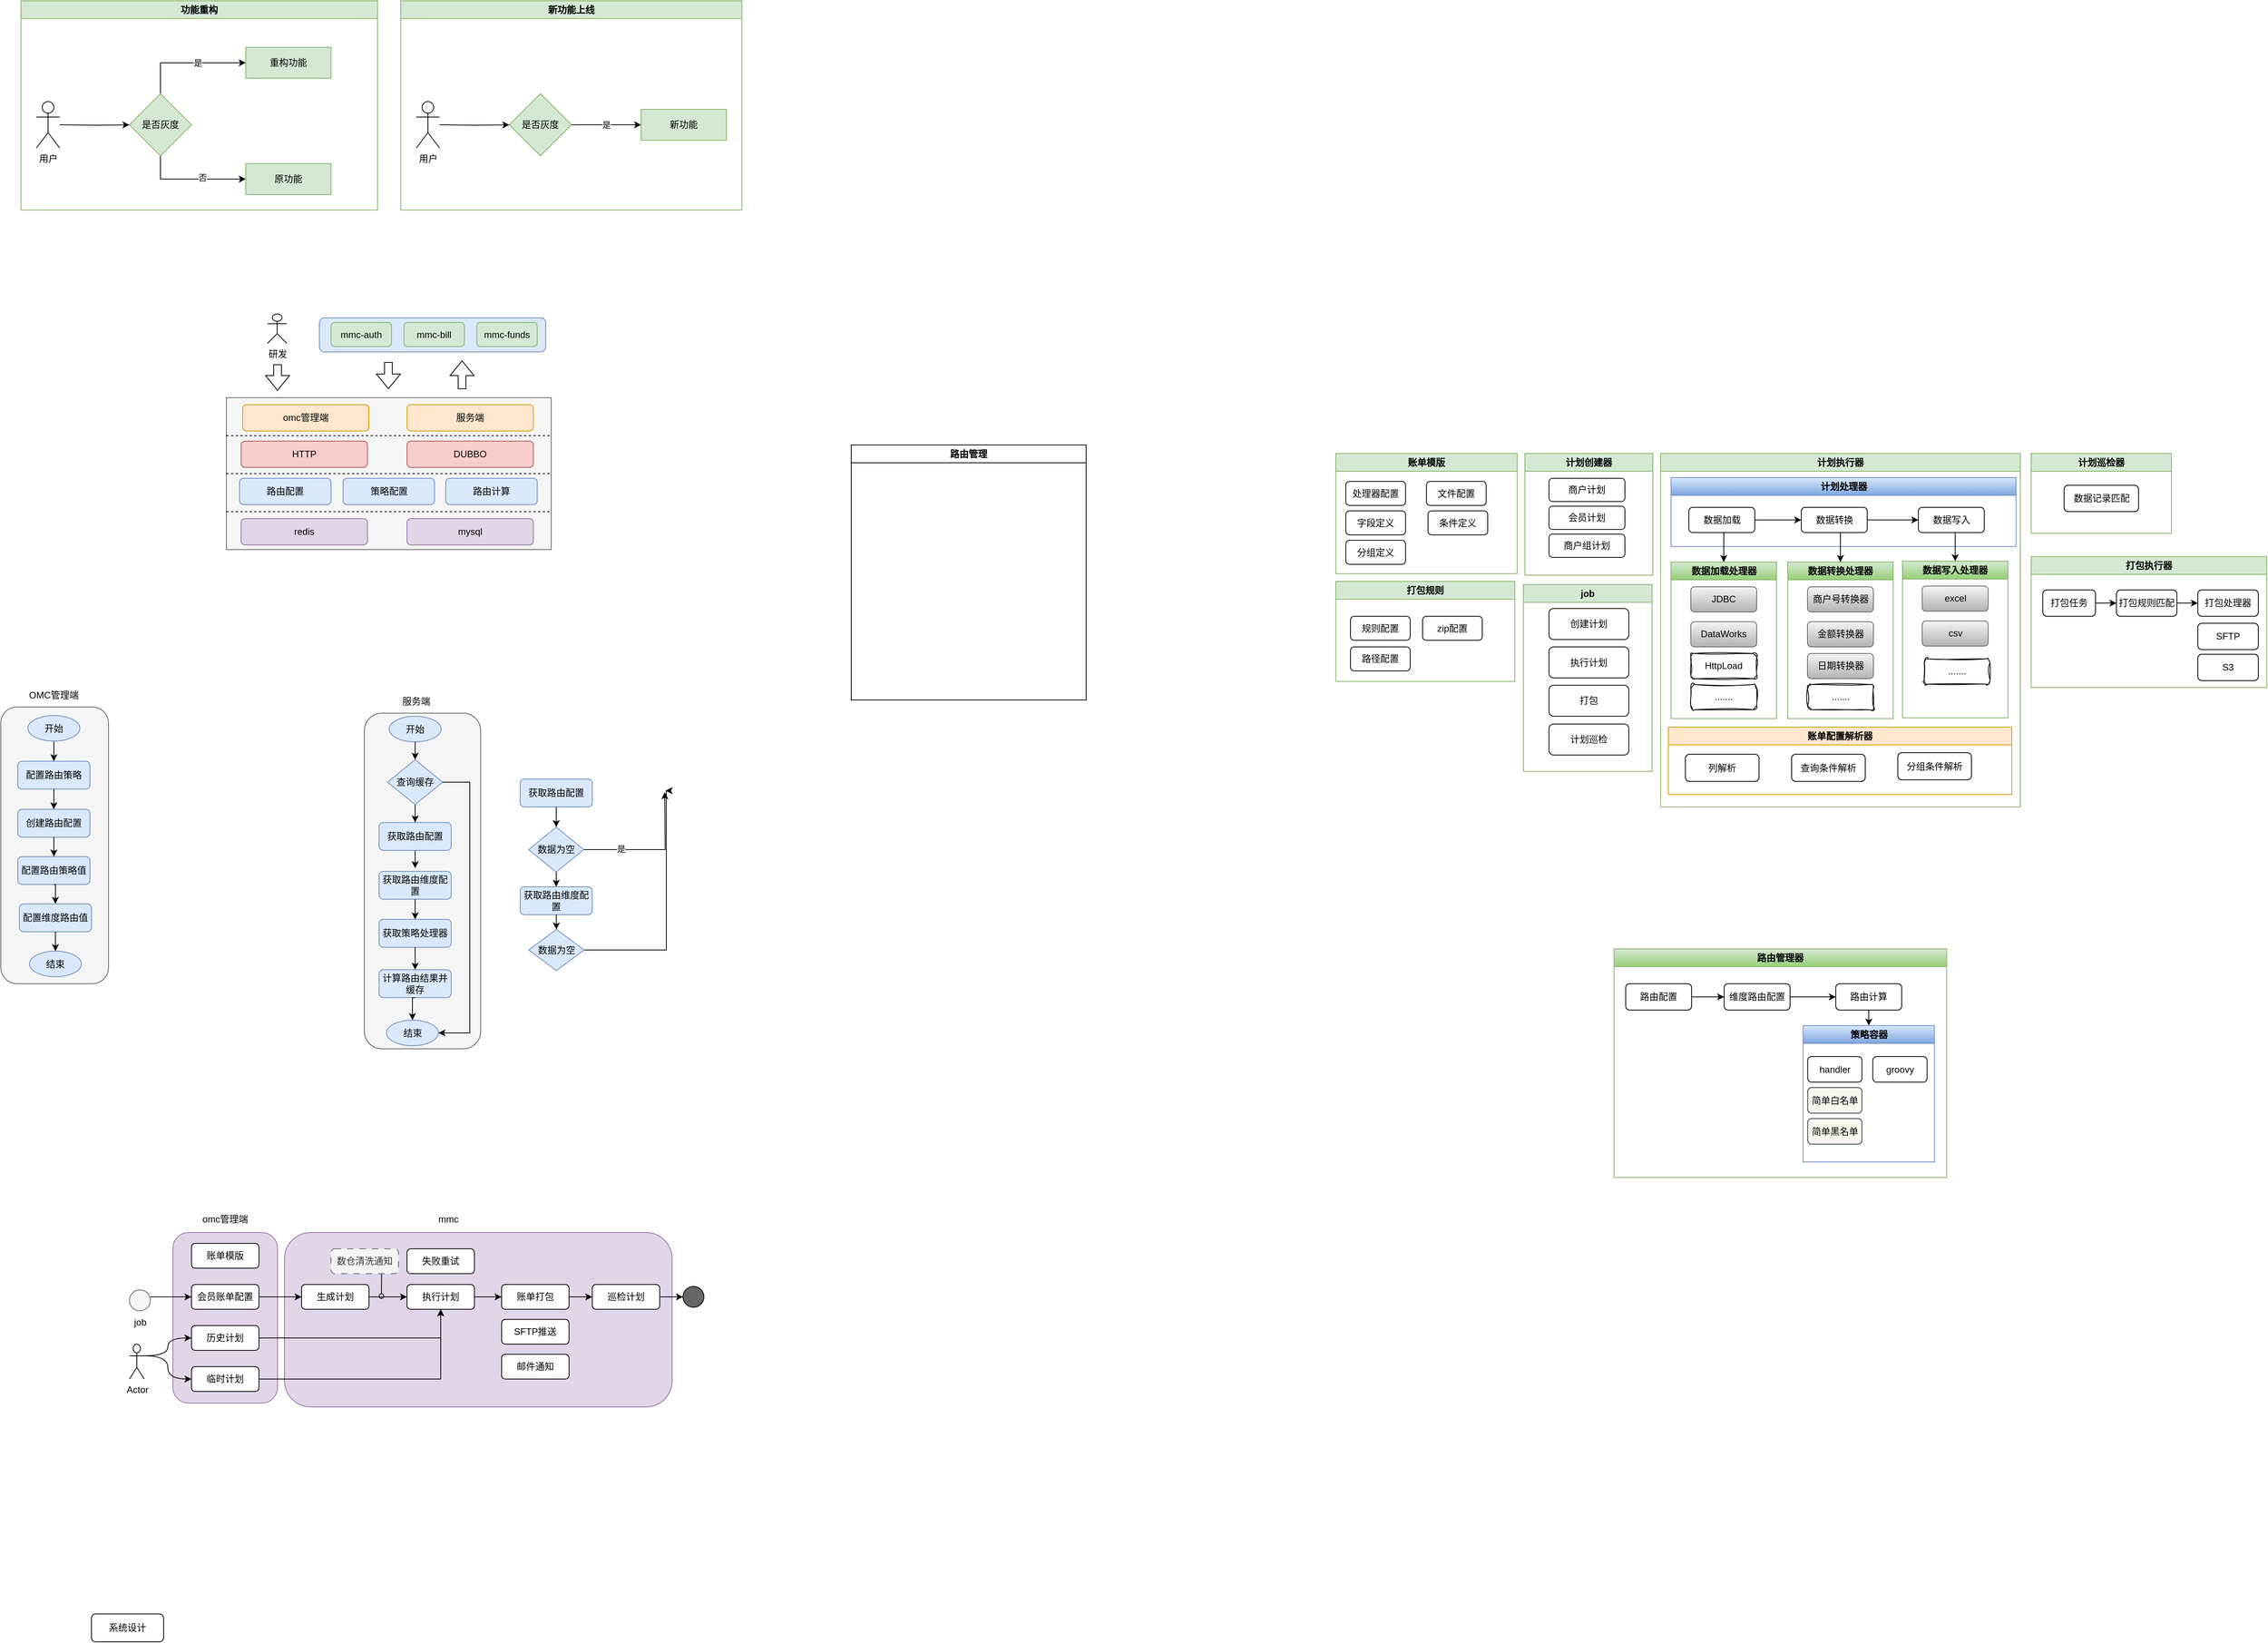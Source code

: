 <mxfile version="21.6.8" type="github" pages="3">
  <diagram name="第 1 页" id="KPznpjY8Kz4asvmCAZzC">
    <mxGraphModel dx="1207" dy="811" grid="0" gridSize="10" guides="1" tooltips="1" connect="1" arrows="1" fold="1" page="1" pageScale="1" pageWidth="10000" pageHeight="10000" math="0" shadow="0">
      <root>
        <mxCell id="0" />
        <mxCell id="1" parent="0" />
        <mxCell id="bwINNmz4oi5txDyVYaUs-162" value="" style="rounded=1;whiteSpace=wrap;html=1;fillColor=#e1d5e7;strokeColor=#9673a6;" parent="1" vertex="1">
          <mxGeometry x="650" y="1739" width="500" height="225" as="geometry" />
        </mxCell>
        <mxCell id="bwINNmz4oi5txDyVYaUs-161" value="" style="rounded=1;whiteSpace=wrap;html=1;fillColor=#e1d5e7;strokeColor=#9673a6;" parent="1" vertex="1">
          <mxGeometry x="506" y="1739" width="135" height="220" as="geometry" />
        </mxCell>
        <mxCell id="bwINNmz4oi5txDyVYaUs-2" value="功能重构" style="swimlane;whiteSpace=wrap;html=1;fillColor=#d5e8d4;strokeColor=#82b366;startSize=23;" parent="1" vertex="1">
          <mxGeometry x="310" y="150" width="460" height="270" as="geometry" />
        </mxCell>
        <mxCell id="bwINNmz4oi5txDyVYaUs-14" style="edgeStyle=orthogonalEdgeStyle;rounded=0;orthogonalLoop=1;jettySize=auto;html=1;exitX=0.5;exitY=0;exitDx=0;exitDy=0;entryX=0;entryY=0.5;entryDx=0;entryDy=0;" parent="bwINNmz4oi5txDyVYaUs-2" source="bwINNmz4oi5txDyVYaUs-11" target="bwINNmz4oi5txDyVYaUs-12" edge="1">
          <mxGeometry relative="1" as="geometry" />
        </mxCell>
        <mxCell id="bwINNmz4oi5txDyVYaUs-16" value="是" style="edgeLabel;html=1;align=center;verticalAlign=middle;resizable=0;points=[];" parent="bwINNmz4oi5txDyVYaUs-14" vertex="1" connectable="0">
          <mxGeometry x="0.173" relative="1" as="geometry">
            <mxPoint as="offset" />
          </mxGeometry>
        </mxCell>
        <mxCell id="bwINNmz4oi5txDyVYaUs-15" style="edgeStyle=orthogonalEdgeStyle;rounded=0;orthogonalLoop=1;jettySize=auto;html=1;exitX=0.5;exitY=1;exitDx=0;exitDy=0;entryX=0;entryY=0.5;entryDx=0;entryDy=0;" parent="bwINNmz4oi5txDyVYaUs-2" source="bwINNmz4oi5txDyVYaUs-11" target="bwINNmz4oi5txDyVYaUs-13" edge="1">
          <mxGeometry relative="1" as="geometry" />
        </mxCell>
        <mxCell id="bwINNmz4oi5txDyVYaUs-17" value="否" style="edgeLabel;html=1;align=center;verticalAlign=middle;resizable=0;points=[];" parent="bwINNmz4oi5txDyVYaUs-15" vertex="1" connectable="0">
          <mxGeometry x="0.2" y="2" relative="1" as="geometry">
            <mxPoint as="offset" />
          </mxGeometry>
        </mxCell>
        <mxCell id="bwINNmz4oi5txDyVYaUs-11" value="是否灰度" style="rhombus;whiteSpace=wrap;html=1;fillColor=#d5e8d4;strokeColor=#82b366;" parent="bwINNmz4oi5txDyVYaUs-2" vertex="1">
          <mxGeometry x="140" y="120" width="80" height="80" as="geometry" />
        </mxCell>
        <mxCell id="bwINNmz4oi5txDyVYaUs-12" value="重构功能" style="rounded=0;whiteSpace=wrap;html=1;fillColor=#d5e8d4;strokeColor=#82b366;" parent="bwINNmz4oi5txDyVYaUs-2" vertex="1">
          <mxGeometry x="290" y="60" width="110" height="40" as="geometry" />
        </mxCell>
        <mxCell id="bwINNmz4oi5txDyVYaUs-13" value="原功能" style="rounded=0;whiteSpace=wrap;html=1;fillColor=#d5e8d4;strokeColor=#82b366;" parent="bwINNmz4oi5txDyVYaUs-2" vertex="1">
          <mxGeometry x="290" y="210" width="110" height="40" as="geometry" />
        </mxCell>
        <mxCell id="bwINNmz4oi5txDyVYaUs-20" value="" style="edgeStyle=orthogonalEdgeStyle;rounded=0;orthogonalLoop=1;jettySize=auto;html=1;entryX=0;entryY=0.5;entryDx=0;entryDy=0;" parent="bwINNmz4oi5txDyVYaUs-2" target="bwINNmz4oi5txDyVYaUs-11" edge="1">
          <mxGeometry relative="1" as="geometry">
            <mxPoint x="50" y="160" as="sourcePoint" />
          </mxGeometry>
        </mxCell>
        <mxCell id="bwINNmz4oi5txDyVYaUs-21" value="用户" style="shape=umlActor;verticalLabelPosition=bottom;verticalAlign=top;html=1;outlineConnect=0;" parent="bwINNmz4oi5txDyVYaUs-2" vertex="1">
          <mxGeometry x="20" y="130" width="30" height="60" as="geometry" />
        </mxCell>
        <mxCell id="bwINNmz4oi5txDyVYaUs-24" value="新功能上线" style="swimlane;whiteSpace=wrap;html=1;fillColor=#d5e8d4;strokeColor=#82b366;startSize=23;" parent="1" vertex="1">
          <mxGeometry x="800" y="150" width="440" height="270" as="geometry" />
        </mxCell>
        <mxCell id="bwINNmz4oi5txDyVYaUs-34" value="是" style="edgeStyle=orthogonalEdgeStyle;rounded=0;orthogonalLoop=1;jettySize=auto;html=1;exitX=1;exitY=0.5;exitDx=0;exitDy=0;entryX=0;entryY=0.5;entryDx=0;entryDy=0;" parent="bwINNmz4oi5txDyVYaUs-24" source="bwINNmz4oi5txDyVYaUs-29" target="bwINNmz4oi5txDyVYaUs-30" edge="1">
          <mxGeometry relative="1" as="geometry" />
        </mxCell>
        <mxCell id="bwINNmz4oi5txDyVYaUs-29" value="是否灰度" style="rhombus;whiteSpace=wrap;html=1;fillColor=#d5e8d4;strokeColor=#82b366;" parent="bwINNmz4oi5txDyVYaUs-24" vertex="1">
          <mxGeometry x="140" y="120" width="80" height="80" as="geometry" />
        </mxCell>
        <mxCell id="bwINNmz4oi5txDyVYaUs-30" value="新功能" style="rounded=0;whiteSpace=wrap;html=1;fillColor=#d5e8d4;strokeColor=#82b366;" parent="bwINNmz4oi5txDyVYaUs-24" vertex="1">
          <mxGeometry x="310" y="140" width="110" height="40" as="geometry" />
        </mxCell>
        <mxCell id="bwINNmz4oi5txDyVYaUs-32" value="" style="edgeStyle=orthogonalEdgeStyle;rounded=0;orthogonalLoop=1;jettySize=auto;html=1;entryX=0;entryY=0.5;entryDx=0;entryDy=0;" parent="bwINNmz4oi5txDyVYaUs-24" target="bwINNmz4oi5txDyVYaUs-29" edge="1">
          <mxGeometry relative="1" as="geometry">
            <mxPoint x="50" y="160" as="sourcePoint" />
          </mxGeometry>
        </mxCell>
        <mxCell id="bwINNmz4oi5txDyVYaUs-33" value="用户" style="shape=umlActor;verticalLabelPosition=bottom;verticalAlign=top;html=1;outlineConnect=0;" parent="bwINNmz4oi5txDyVYaUs-24" vertex="1">
          <mxGeometry x="20" y="130" width="30" height="60" as="geometry" />
        </mxCell>
        <mxCell id="bwINNmz4oi5txDyVYaUs-37" value="研发" style="shape=umlActor;verticalLabelPosition=bottom;verticalAlign=top;html=1;outlineConnect=0;" parent="1" vertex="1">
          <mxGeometry x="628" y="554" width="25" height="38" as="geometry" />
        </mxCell>
        <mxCell id="bwINNmz4oi5txDyVYaUs-38" value="" style="shape=flexArrow;endArrow=classic;html=1;rounded=0;" parent="1" edge="1">
          <mxGeometry width="50" height="50" relative="1" as="geometry">
            <mxPoint x="641" y="619" as="sourcePoint" />
            <mxPoint x="641" y="653" as="targetPoint" />
          </mxGeometry>
        </mxCell>
        <mxCell id="bwINNmz4oi5txDyVYaUs-40" value="" style="rounded=1;whiteSpace=wrap;html=1;fillColor=#dae8fc;strokeColor=#6c8ebf;" parent="1" vertex="1">
          <mxGeometry x="695" y="559" width="292" height="44" as="geometry" />
        </mxCell>
        <mxCell id="bwINNmz4oi5txDyVYaUs-41" value="mmc-auth" style="rounded=1;whiteSpace=wrap;html=1;fillColor=#d5e8d4;strokeColor=#82b366;" parent="1" vertex="1">
          <mxGeometry x="710" y="565" width="78" height="31" as="geometry" />
        </mxCell>
        <mxCell id="bwINNmz4oi5txDyVYaUs-42" value="mmc-bill" style="rounded=1;whiteSpace=wrap;html=1;fillColor=#d5e8d4;strokeColor=#82b366;" parent="1" vertex="1">
          <mxGeometry x="804" y="565" width="78" height="31" as="geometry" />
        </mxCell>
        <mxCell id="bwINNmz4oi5txDyVYaUs-43" value="mmc-funds" style="rounded=1;whiteSpace=wrap;html=1;fillColor=#d5e8d4;strokeColor=#82b366;" parent="1" vertex="1">
          <mxGeometry x="898" y="565" width="78" height="31" as="geometry" />
        </mxCell>
        <mxCell id="bwINNmz4oi5txDyVYaUs-45" value="" style="shape=flexArrow;endArrow=classic;html=1;rounded=0;" parent="1" edge="1">
          <mxGeometry width="50" height="50" relative="1" as="geometry">
            <mxPoint x="784" y="616" as="sourcePoint" />
            <mxPoint x="784" y="651" as="targetPoint" />
          </mxGeometry>
        </mxCell>
        <mxCell id="bwINNmz4oi5txDyVYaUs-46" value="" style="shape=flexArrow;endArrow=classic;html=1;rounded=0;" parent="1" edge="1">
          <mxGeometry width="50" height="50" relative="1" as="geometry">
            <mxPoint x="879" y="651" as="sourcePoint" />
            <mxPoint x="879" y="614" as="targetPoint" />
          </mxGeometry>
        </mxCell>
        <mxCell id="bwINNmz4oi5txDyVYaUs-78" value="" style="endArrow=none;dashed=1;html=1;rounded=0;" parent="1" edge="1">
          <mxGeometry width="50" height="50" relative="1" as="geometry">
            <mxPoint x="583" y="714" as="sourcePoint" />
            <mxPoint x="581" y="713.327" as="targetPoint" />
          </mxGeometry>
        </mxCell>
        <mxCell id="bwINNmz4oi5txDyVYaUs-81" value="" style="rounded=0;whiteSpace=wrap;html=1;fillColor=#f5f5f5;fontColor=#333333;strokeColor=#666666;" parent="1" vertex="1">
          <mxGeometry x="575" y="662" width="419" height="196" as="geometry" />
        </mxCell>
        <mxCell id="bwINNmz4oi5txDyVYaUs-82" value="" style="endArrow=none;dashed=1;html=1;rounded=0;exitX=0;exitY=0.25;exitDx=0;exitDy=0;entryX=1;entryY=0.25;entryDx=0;entryDy=0;" parent="1" source="bwINNmz4oi5txDyVYaUs-81" target="bwINNmz4oi5txDyVYaUs-81" edge="1">
          <mxGeometry width="50" height="50" relative="1" as="geometry">
            <mxPoint x="613" y="728" as="sourcePoint" />
            <mxPoint x="663" y="678" as="targetPoint" />
          </mxGeometry>
        </mxCell>
        <mxCell id="bwINNmz4oi5txDyVYaUs-83" value="" style="endArrow=none;dashed=1;html=1;rounded=0;exitX=0;exitY=0.5;exitDx=0;exitDy=0;entryX=1;entryY=0.5;entryDx=0;entryDy=0;" parent="1" source="bwINNmz4oi5txDyVYaUs-81" target="bwINNmz4oi5txDyVYaUs-81" edge="1">
          <mxGeometry width="50" height="50" relative="1" as="geometry">
            <mxPoint x="585" y="744" as="sourcePoint" />
            <mxPoint x="1004" y="744" as="targetPoint" />
          </mxGeometry>
        </mxCell>
        <mxCell id="bwINNmz4oi5txDyVYaUs-85" value="" style="endArrow=none;dashed=1;html=1;rounded=0;exitX=0;exitY=0.75;exitDx=0;exitDy=0;entryX=1;entryY=0.75;entryDx=0;entryDy=0;" parent="1" source="bwINNmz4oi5txDyVYaUs-81" target="bwINNmz4oi5txDyVYaUs-81" edge="1">
          <mxGeometry width="50" height="50" relative="1" as="geometry">
            <mxPoint x="585" y="817" as="sourcePoint" />
            <mxPoint x="1004" y="817" as="targetPoint" />
          </mxGeometry>
        </mxCell>
        <mxCell id="bwINNmz4oi5txDyVYaUs-89" value="服务端" style="rounded=1;whiteSpace=wrap;html=1;fillColor=#ffe6cc;strokeColor=#d79b00;" parent="1" vertex="1">
          <mxGeometry x="808" y="671" width="163" height="34" as="geometry" />
        </mxCell>
        <mxCell id="bwINNmz4oi5txDyVYaUs-90" value="omc管理端" style="rounded=1;whiteSpace=wrap;html=1;fillColor=#ffe6cc;strokeColor=#d79b00;" parent="1" vertex="1">
          <mxGeometry x="596" y="671" width="163" height="34" as="geometry" />
        </mxCell>
        <mxCell id="bwINNmz4oi5txDyVYaUs-91" value="HTTP" style="rounded=1;whiteSpace=wrap;html=1;fillColor=#f8cecc;strokeColor=#b85450;" parent="1" vertex="1">
          <mxGeometry x="594" y="718" width="163" height="34" as="geometry" />
        </mxCell>
        <mxCell id="bwINNmz4oi5txDyVYaUs-92" value="DUBBO" style="rounded=1;whiteSpace=wrap;html=1;fillColor=#f8cecc;strokeColor=#b85450;" parent="1" vertex="1">
          <mxGeometry x="808" y="718" width="163" height="34" as="geometry" />
        </mxCell>
        <mxCell id="bwINNmz4oi5txDyVYaUs-93" value="路由配置" style="rounded=1;whiteSpace=wrap;html=1;fillColor=#dae8fc;strokeColor=#6c8ebf;" parent="1" vertex="1">
          <mxGeometry x="592" y="766" width="118" height="34" as="geometry" />
        </mxCell>
        <mxCell id="bwINNmz4oi5txDyVYaUs-97" value="策略配置" style="rounded=1;whiteSpace=wrap;html=1;fillColor=#dae8fc;strokeColor=#6c8ebf;" parent="1" vertex="1">
          <mxGeometry x="725.5" y="766" width="118" height="34" as="geometry" />
        </mxCell>
        <mxCell id="bwINNmz4oi5txDyVYaUs-98" value="路由计算" style="rounded=1;whiteSpace=wrap;html=1;fillColor=#dae8fc;strokeColor=#6c8ebf;" parent="1" vertex="1">
          <mxGeometry x="858" y="766" width="118" height="34" as="geometry" />
        </mxCell>
        <mxCell id="bwINNmz4oi5txDyVYaUs-99" value="redis" style="rounded=1;whiteSpace=wrap;html=1;fillColor=#e1d5e7;strokeColor=#9673a6;" parent="1" vertex="1">
          <mxGeometry x="594" y="818" width="163" height="34" as="geometry" />
        </mxCell>
        <mxCell id="bwINNmz4oi5txDyVYaUs-100" value="mysql" style="rounded=1;whiteSpace=wrap;html=1;fillColor=#e1d5e7;strokeColor=#9673a6;" parent="1" vertex="1">
          <mxGeometry x="808" y="818" width="163" height="34" as="geometry" />
        </mxCell>
        <mxCell id="bwINNmz4oi5txDyVYaUs-107" value="" style="rounded=1;whiteSpace=wrap;html=1;fillColor=#f5f5f5;fontColor=#333333;strokeColor=#666666;" parent="1" vertex="1">
          <mxGeometry x="284" y="1061" width="139" height="357" as="geometry" />
        </mxCell>
        <mxCell id="bwINNmz4oi5txDyVYaUs-108" value="" style="group" parent="1" vertex="1" connectable="0">
          <mxGeometry x="306" y="1072" width="95" height="337" as="geometry" />
        </mxCell>
        <mxCell id="bwINNmz4oi5txDyVYaUs-47" value="配置路由策略" style="rounded=1;whiteSpace=wrap;html=1;fillColor=#dae8fc;strokeColor=#6c8ebf;" parent="bwINNmz4oi5txDyVYaUs-108" vertex="1">
          <mxGeometry y="59" width="93" height="36" as="geometry" />
        </mxCell>
        <mxCell id="bwINNmz4oi5txDyVYaUs-48" value="创建路由配置" style="rounded=1;whiteSpace=wrap;html=1;fillColor=#dae8fc;strokeColor=#6c8ebf;" parent="bwINNmz4oi5txDyVYaUs-108" vertex="1">
          <mxGeometry y="121" width="93" height="36" as="geometry" />
        </mxCell>
        <mxCell id="bwINNmz4oi5txDyVYaUs-51" style="edgeStyle=orthogonalEdgeStyle;rounded=0;orthogonalLoop=1;jettySize=auto;html=1;exitX=0.5;exitY=1;exitDx=0;exitDy=0;entryX=0.5;entryY=0;entryDx=0;entryDy=0;" parent="bwINNmz4oi5txDyVYaUs-108" source="bwINNmz4oi5txDyVYaUs-47" target="bwINNmz4oi5txDyVYaUs-48" edge="1">
          <mxGeometry relative="1" as="geometry" />
        </mxCell>
        <mxCell id="bwINNmz4oi5txDyVYaUs-49" value="配置路由策略值" style="rounded=1;whiteSpace=wrap;html=1;fillColor=#dae8fc;strokeColor=#6c8ebf;" parent="bwINNmz4oi5txDyVYaUs-108" vertex="1">
          <mxGeometry y="182" width="93" height="36" as="geometry" />
        </mxCell>
        <mxCell id="bwINNmz4oi5txDyVYaUs-52" style="edgeStyle=orthogonalEdgeStyle;rounded=0;orthogonalLoop=1;jettySize=auto;html=1;exitX=0.5;exitY=1;exitDx=0;exitDy=0;" parent="bwINNmz4oi5txDyVYaUs-108" source="bwINNmz4oi5txDyVYaUs-48" target="bwINNmz4oi5txDyVYaUs-49" edge="1">
          <mxGeometry relative="1" as="geometry" />
        </mxCell>
        <mxCell id="bwINNmz4oi5txDyVYaUs-50" value="配置维度路由值" style="rounded=1;whiteSpace=wrap;html=1;fillColor=#dae8fc;strokeColor=#6c8ebf;" parent="bwINNmz4oi5txDyVYaUs-108" vertex="1">
          <mxGeometry x="2" y="243" width="93" height="36" as="geometry" />
        </mxCell>
        <mxCell id="bwINNmz4oi5txDyVYaUs-53" style="edgeStyle=orthogonalEdgeStyle;rounded=0;orthogonalLoop=1;jettySize=auto;html=1;exitX=0.5;exitY=1;exitDx=0;exitDy=0;entryX=0.5;entryY=0;entryDx=0;entryDy=0;" parent="bwINNmz4oi5txDyVYaUs-108" source="bwINNmz4oi5txDyVYaUs-49" target="bwINNmz4oi5txDyVYaUs-50" edge="1">
          <mxGeometry relative="1" as="geometry" />
        </mxCell>
        <mxCell id="bwINNmz4oi5txDyVYaUs-104" style="edgeStyle=orthogonalEdgeStyle;rounded=0;orthogonalLoop=1;jettySize=auto;html=1;exitX=0.5;exitY=1;exitDx=0;exitDy=0;" parent="bwINNmz4oi5txDyVYaUs-108" source="bwINNmz4oi5txDyVYaUs-103" target="bwINNmz4oi5txDyVYaUs-47" edge="1">
          <mxGeometry relative="1" as="geometry" />
        </mxCell>
        <mxCell id="bwINNmz4oi5txDyVYaUs-103" value="开始" style="ellipse;whiteSpace=wrap;html=1;fillColor=#dae8fc;strokeColor=#6c8ebf;" parent="bwINNmz4oi5txDyVYaUs-108" vertex="1">
          <mxGeometry x="13" width="67" height="33" as="geometry" />
        </mxCell>
        <mxCell id="bwINNmz4oi5txDyVYaUs-105" value="结束" style="ellipse;whiteSpace=wrap;html=1;fillColor=#dae8fc;strokeColor=#6c8ebf;" parent="bwINNmz4oi5txDyVYaUs-108" vertex="1">
          <mxGeometry x="15" y="304" width="67" height="33" as="geometry" />
        </mxCell>
        <mxCell id="bwINNmz4oi5txDyVYaUs-106" style="edgeStyle=orthogonalEdgeStyle;rounded=0;orthogonalLoop=1;jettySize=auto;html=1;exitX=0.5;exitY=1;exitDx=0;exitDy=0;entryX=0.5;entryY=0;entryDx=0;entryDy=0;" parent="bwINNmz4oi5txDyVYaUs-108" source="bwINNmz4oi5txDyVYaUs-50" target="bwINNmz4oi5txDyVYaUs-105" edge="1">
          <mxGeometry relative="1" as="geometry" />
        </mxCell>
        <mxCell id="bwINNmz4oi5txDyVYaUs-109" value="OMC管理端" style="text;html=1;strokeColor=none;fillColor=none;align=center;verticalAlign=middle;whiteSpace=wrap;rounded=0;" parent="1" vertex="1">
          <mxGeometry x="319" y="1031" width="67" height="30" as="geometry" />
        </mxCell>
        <mxCell id="bwINNmz4oi5txDyVYaUs-60" value="获取路由配置" style="rounded=1;whiteSpace=wrap;html=1;fillColor=#dae8fc;strokeColor=#6c8ebf;container=0;" parent="1" vertex="1">
          <mxGeometry x="954" y="1154" width="93" height="36" as="geometry" />
        </mxCell>
        <mxCell id="bwINNmz4oi5txDyVYaUs-64" style="edgeStyle=orthogonalEdgeStyle;rounded=0;orthogonalLoop=1;jettySize=auto;html=1;exitX=1;exitY=0.5;exitDx=0;exitDy=0;" parent="1" source="bwINNmz4oi5txDyVYaUs-62" edge="1">
          <mxGeometry relative="1" as="geometry">
            <mxPoint x="1140.5" y="1171" as="targetPoint" />
          </mxGeometry>
        </mxCell>
        <mxCell id="bwINNmz4oi5txDyVYaUs-65" value="是" style="edgeLabel;html=1;align=center;verticalAlign=middle;resizable=0;points=[];" parent="bwINNmz4oi5txDyVYaUs-64" vertex="1" connectable="0">
          <mxGeometry x="-0.478" y="1" relative="1" as="geometry">
            <mxPoint x="1" as="offset" />
          </mxGeometry>
        </mxCell>
        <mxCell id="bwINNmz4oi5txDyVYaUs-62" value="数据为空" style="rhombus;whiteSpace=wrap;html=1;fillColor=#dae8fc;strokeColor=#6c8ebf;" parent="1" vertex="1">
          <mxGeometry x="965" y="1216" width="71" height="58" as="geometry" />
        </mxCell>
        <mxCell id="bwINNmz4oi5txDyVYaUs-63" style="edgeStyle=orthogonalEdgeStyle;rounded=0;orthogonalLoop=1;jettySize=auto;html=1;exitX=0.5;exitY=1;exitDx=0;exitDy=0;entryX=0.5;entryY=0;entryDx=0;entryDy=0;" parent="1" source="bwINNmz4oi5txDyVYaUs-60" target="bwINNmz4oi5txDyVYaUs-62" edge="1">
          <mxGeometry relative="1" as="geometry" />
        </mxCell>
        <mxCell id="bwINNmz4oi5txDyVYaUs-66" value="获取路由维度配置" style="rounded=1;whiteSpace=wrap;html=1;fillColor=#dae8fc;strokeColor=#6c8ebf;" parent="1" vertex="1">
          <mxGeometry x="954" y="1293" width="93" height="36" as="geometry" />
        </mxCell>
        <mxCell id="bwINNmz4oi5txDyVYaUs-67" style="edgeStyle=orthogonalEdgeStyle;rounded=0;orthogonalLoop=1;jettySize=auto;html=1;exitX=0.5;exitY=1;exitDx=0;exitDy=0;entryX=0.5;entryY=0;entryDx=0;entryDy=0;" parent="1" source="bwINNmz4oi5txDyVYaUs-62" target="bwINNmz4oi5txDyVYaUs-66" edge="1">
          <mxGeometry relative="1" as="geometry" />
        </mxCell>
        <mxCell id="bwINNmz4oi5txDyVYaUs-70" style="edgeStyle=orthogonalEdgeStyle;rounded=0;orthogonalLoop=1;jettySize=auto;html=1;exitX=1;exitY=0.5;exitDx=0;exitDy=0;" parent="1" source="bwINNmz4oi5txDyVYaUs-68" edge="1">
          <mxGeometry relative="1" as="geometry">
            <mxPoint x="1141.5" y="1169" as="targetPoint" />
            <Array as="points">
              <mxPoint x="1142.5" y="1375" />
            </Array>
          </mxGeometry>
        </mxCell>
        <mxCell id="bwINNmz4oi5txDyVYaUs-68" value="数据为空" style="rhombus;whiteSpace=wrap;html=1;fillColor=#dae8fc;strokeColor=#6c8ebf;" parent="1" vertex="1">
          <mxGeometry x="965" y="1348" width="71.5" height="53" as="geometry" />
        </mxCell>
        <mxCell id="bwINNmz4oi5txDyVYaUs-69" style="edgeStyle=orthogonalEdgeStyle;rounded=0;orthogonalLoop=1;jettySize=auto;html=1;exitX=0.5;exitY=1;exitDx=0;exitDy=0;entryX=0.5;entryY=0;entryDx=0;entryDy=0;" parent="1" source="bwINNmz4oi5txDyVYaUs-66" target="bwINNmz4oi5txDyVYaUs-68" edge="1">
          <mxGeometry relative="1" as="geometry" />
        </mxCell>
        <mxCell id="bwINNmz4oi5txDyVYaUs-140" value="" style="rounded=1;whiteSpace=wrap;html=1;fillColor=#f5f5f5;fontColor=#333333;strokeColor=#666666;" parent="1" vertex="1">
          <mxGeometry x="753" y="1069" width="150" height="433" as="geometry" />
        </mxCell>
        <mxCell id="bwINNmz4oi5txDyVYaUs-110" value="开始" style="ellipse;whiteSpace=wrap;html=1;fillColor=#dae8fc;strokeColor=#6c8ebf;" parent="1" vertex="1">
          <mxGeometry x="785" y="1073" width="67" height="33" as="geometry" />
        </mxCell>
        <mxCell id="bwINNmz4oi5txDyVYaUs-112" value="查询缓存" style="rhombus;whiteSpace=wrap;html=1;fillColor=#dae8fc;strokeColor=#6c8ebf;container=0;" parent="1" vertex="1">
          <mxGeometry x="783" y="1129" width="71" height="58" as="geometry" />
        </mxCell>
        <mxCell id="bwINNmz4oi5txDyVYaUs-113" style="edgeStyle=orthogonalEdgeStyle;rounded=0;orthogonalLoop=1;jettySize=auto;html=1;exitX=0.5;exitY=1;exitDx=0;exitDy=0;entryX=0.5;entryY=0;entryDx=0;entryDy=0;" parent="1" source="bwINNmz4oi5txDyVYaUs-110" target="bwINNmz4oi5txDyVYaUs-112" edge="1">
          <mxGeometry relative="1" as="geometry" />
        </mxCell>
        <mxCell id="bwINNmz4oi5txDyVYaUs-117" style="edgeStyle=orthogonalEdgeStyle;rounded=0;orthogonalLoop=1;jettySize=auto;html=1;exitX=0.5;exitY=1;exitDx=0;exitDy=0;" parent="1" source="bwINNmz4oi5txDyVYaUs-114" edge="1">
          <mxGeometry relative="1" as="geometry">
            <mxPoint x="818.5" y="1269" as="targetPoint" />
          </mxGeometry>
        </mxCell>
        <mxCell id="bwINNmz4oi5txDyVYaUs-114" value="获取路由配置" style="rounded=1;whiteSpace=wrap;html=1;fillColor=#dae8fc;strokeColor=#6c8ebf;container=0;" parent="1" vertex="1">
          <mxGeometry x="772" y="1210" width="93" height="36" as="geometry" />
        </mxCell>
        <mxCell id="bwINNmz4oi5txDyVYaUs-115" style="edgeStyle=orthogonalEdgeStyle;rounded=0;orthogonalLoop=1;jettySize=auto;html=1;exitX=0.5;exitY=1;exitDx=0;exitDy=0;entryX=0.5;entryY=0;entryDx=0;entryDy=0;" parent="1" source="bwINNmz4oi5txDyVYaUs-112" target="bwINNmz4oi5txDyVYaUs-114" edge="1">
          <mxGeometry relative="1" as="geometry" />
        </mxCell>
        <mxCell id="bwINNmz4oi5txDyVYaUs-118" value="获取路由维度配置" style="rounded=1;whiteSpace=wrap;html=1;fillColor=#dae8fc;strokeColor=#6c8ebf;" parent="1" vertex="1">
          <mxGeometry x="772" y="1273" width="93" height="36" as="geometry" />
        </mxCell>
        <mxCell id="bwINNmz4oi5txDyVYaUs-126" value="获取策略处理器" style="rounded=1;whiteSpace=wrap;html=1;fillColor=#dae8fc;strokeColor=#6c8ebf;container=0;" parent="1" vertex="1">
          <mxGeometry x="772" y="1335" width="93" height="36" as="geometry" />
        </mxCell>
        <mxCell id="bwINNmz4oi5txDyVYaUs-138" style="edgeStyle=orthogonalEdgeStyle;rounded=0;orthogonalLoop=1;jettySize=auto;html=1;exitX=0.5;exitY=1;exitDx=0;exitDy=0;entryX=0.5;entryY=0;entryDx=0;entryDy=0;" parent="1" source="bwINNmz4oi5txDyVYaUs-118" target="bwINNmz4oi5txDyVYaUs-126" edge="1">
          <mxGeometry relative="1" as="geometry" />
        </mxCell>
        <mxCell id="bwINNmz4oi5txDyVYaUs-129" value="计算路由结果并缓存" style="rounded=1;whiteSpace=wrap;html=1;fillColor=#dae8fc;strokeColor=#6c8ebf;container=0;" parent="1" vertex="1">
          <mxGeometry x="772" y="1400" width="93" height="36" as="geometry" />
        </mxCell>
        <mxCell id="bwINNmz4oi5txDyVYaUs-132" style="edgeStyle=orthogonalEdgeStyle;rounded=0;orthogonalLoop=1;jettySize=auto;html=1;exitX=0.5;exitY=1;exitDx=0;exitDy=0;" parent="1" source="bwINNmz4oi5txDyVYaUs-126" target="bwINNmz4oi5txDyVYaUs-129" edge="1">
          <mxGeometry relative="1" as="geometry" />
        </mxCell>
        <mxCell id="bwINNmz4oi5txDyVYaUs-131" value="结束" style="ellipse;whiteSpace=wrap;html=1;fillColor=#dae8fc;strokeColor=#6c8ebf;" parent="1" vertex="1">
          <mxGeometry x="781.5" y="1465" width="67" height="33" as="geometry" />
        </mxCell>
        <mxCell id="bwINNmz4oi5txDyVYaUs-139" style="edgeStyle=orthogonalEdgeStyle;rounded=0;orthogonalLoop=1;jettySize=auto;html=1;exitX=1;exitY=0.5;exitDx=0;exitDy=0;entryX=1;entryY=0.5;entryDx=0;entryDy=0;" parent="1" source="bwINNmz4oi5txDyVYaUs-112" target="bwINNmz4oi5txDyVYaUs-131" edge="1">
          <mxGeometry relative="1" as="geometry">
            <Array as="points">
              <mxPoint x="889" y="1158" />
              <mxPoint x="889" y="1482" />
            </Array>
          </mxGeometry>
        </mxCell>
        <mxCell id="bwINNmz4oi5txDyVYaUs-133" style="edgeStyle=orthogonalEdgeStyle;rounded=0;orthogonalLoop=1;jettySize=auto;html=1;exitX=0.5;exitY=1;exitDx=0;exitDy=0;entryX=0.5;entryY=0;entryDx=0;entryDy=0;" parent="1" source="bwINNmz4oi5txDyVYaUs-129" target="bwINNmz4oi5txDyVYaUs-131" edge="1">
          <mxGeometry relative="1" as="geometry" />
        </mxCell>
        <mxCell id="bwINNmz4oi5txDyVYaUs-143" value="服务端" style="text;html=1;strokeColor=none;fillColor=none;align=center;verticalAlign=middle;whiteSpace=wrap;rounded=0;" parent="1" vertex="1">
          <mxGeometry x="790" y="1039" width="60" height="30" as="geometry" />
        </mxCell>
        <mxCell id="bwINNmz4oi5txDyVYaUs-144" value="账单模版" style="rounded=1;whiteSpace=wrap;html=1;" parent="1" vertex="1">
          <mxGeometry x="530" y="1753" width="87" height="32" as="geometry" />
        </mxCell>
        <mxCell id="bwINNmz4oi5txDyVYaUs-151" style="edgeStyle=orthogonalEdgeStyle;rounded=0;orthogonalLoop=1;jettySize=auto;html=1;exitX=1;exitY=0.5;exitDx=0;exitDy=0;entryX=0;entryY=0.5;entryDx=0;entryDy=0;" parent="1" source="bwINNmz4oi5txDyVYaUs-145" target="bwINNmz4oi5txDyVYaUs-148" edge="1">
          <mxGeometry relative="1" as="geometry" />
        </mxCell>
        <mxCell id="bwINNmz4oi5txDyVYaUs-145" value="会员账单配置" style="rounded=1;whiteSpace=wrap;html=1;" parent="1" vertex="1">
          <mxGeometry x="530" y="1806" width="87" height="32" as="geometry" />
        </mxCell>
        <mxCell id="bwINNmz4oi5txDyVYaUs-160" style="edgeStyle=orthogonalEdgeStyle;rounded=0;orthogonalLoop=1;jettySize=auto;html=1;exitX=1;exitY=0.5;exitDx=0;exitDy=0;entryX=0.5;entryY=1;entryDx=0;entryDy=0;" parent="1" source="bwINNmz4oi5txDyVYaUs-146" target="bwINNmz4oi5txDyVYaUs-149" edge="1">
          <mxGeometry relative="1" as="geometry" />
        </mxCell>
        <mxCell id="bwINNmz4oi5txDyVYaUs-146" value="历史计划" style="rounded=1;whiteSpace=wrap;html=1;" parent="1" vertex="1">
          <mxGeometry x="530" y="1859" width="87" height="32" as="geometry" />
        </mxCell>
        <mxCell id="bwINNmz4oi5txDyVYaUs-159" style="edgeStyle=orthogonalEdgeStyle;rounded=0;orthogonalLoop=1;jettySize=auto;html=1;exitX=1;exitY=0.5;exitDx=0;exitDy=0;entryX=0.5;entryY=1;entryDx=0;entryDy=0;" parent="1" source="bwINNmz4oi5txDyVYaUs-147" target="bwINNmz4oi5txDyVYaUs-149" edge="1">
          <mxGeometry relative="1" as="geometry" />
        </mxCell>
        <mxCell id="bwINNmz4oi5txDyVYaUs-147" value="临时计划" style="rounded=1;whiteSpace=wrap;html=1;" parent="1" vertex="1">
          <mxGeometry x="530" y="1912" width="87" height="32" as="geometry" />
        </mxCell>
        <mxCell id="bwINNmz4oi5txDyVYaUs-152" style="edgeStyle=orthogonalEdgeStyle;rounded=0;orthogonalLoop=1;jettySize=auto;html=1;exitX=1;exitY=0.5;exitDx=0;exitDy=0;" parent="1" source="bwINNmz4oi5txDyVYaUs-148" target="bwINNmz4oi5txDyVYaUs-149" edge="1">
          <mxGeometry relative="1" as="geometry" />
        </mxCell>
        <mxCell id="bwINNmz4oi5txDyVYaUs-148" value="生成计划" style="rounded=1;whiteSpace=wrap;html=1;" parent="1" vertex="1">
          <mxGeometry x="672" y="1806" width="87" height="32" as="geometry" />
        </mxCell>
        <mxCell id="bwINNmz4oi5txDyVYaUs-176" style="edgeStyle=orthogonalEdgeStyle;rounded=0;orthogonalLoop=1;jettySize=auto;html=1;exitX=1;exitY=0.5;exitDx=0;exitDy=0;" parent="1" source="bwINNmz4oi5txDyVYaUs-149" target="bwINNmz4oi5txDyVYaUs-173" edge="1">
          <mxGeometry relative="1" as="geometry" />
        </mxCell>
        <mxCell id="bwINNmz4oi5txDyVYaUs-149" value="执行计划" style="rounded=1;whiteSpace=wrap;html=1;" parent="1" vertex="1">
          <mxGeometry x="808" y="1806" width="87" height="32" as="geometry" />
        </mxCell>
        <mxCell id="bwINNmz4oi5txDyVYaUs-155" style="edgeStyle=orthogonalEdgeStyle;rounded=0;orthogonalLoop=1;jettySize=auto;html=1;exitX=1;exitY=0.5;exitDx=0;exitDy=0;entryX=0;entryY=0.5;entryDx=0;entryDy=0;" parent="1" source="bwINNmz4oi5txDyVYaUs-150" target="bwINNmz4oi5txDyVYaUs-154" edge="1">
          <mxGeometry relative="1" as="geometry" />
        </mxCell>
        <mxCell id="bwINNmz4oi5txDyVYaUs-150" value="巡检计划" style="rounded=1;whiteSpace=wrap;html=1;" parent="1" vertex="1">
          <mxGeometry x="1047" y="1806" width="87" height="32" as="geometry" />
        </mxCell>
        <mxCell id="bwINNmz4oi5txDyVYaUs-154" value="" style="ellipse;whiteSpace=wrap;html=1;aspect=fixed;fillColor=#666666;" parent="1" vertex="1">
          <mxGeometry x="1164" y="1808.5" width="27" height="27" as="geometry" />
        </mxCell>
        <mxCell id="bwINNmz4oi5txDyVYaUs-157" style="edgeStyle=orthogonalEdgeStyle;rounded=0;orthogonalLoop=1;jettySize=auto;html=1;exitX=1;exitY=0.333;exitDx=0;exitDy=0;exitPerimeter=0;entryX=0;entryY=0.5;entryDx=0;entryDy=0;" parent="1" source="bwINNmz4oi5txDyVYaUs-179" target="bwINNmz4oi5txDyVYaUs-145" edge="1">
          <mxGeometry relative="1" as="geometry">
            <mxPoint x="475" y="1821.333" as="sourcePoint" />
          </mxGeometry>
        </mxCell>
        <mxCell id="bwINNmz4oi5txDyVYaUs-163" value="失败重试" style="rounded=1;whiteSpace=wrap;html=1;" parent="1" vertex="1">
          <mxGeometry x="808" y="1760" width="87" height="32" as="geometry" />
        </mxCell>
        <mxCell id="bwINNmz4oi5txDyVYaUs-165" style="edgeStyle=orthogonalEdgeStyle;rounded=0;orthogonalLoop=1;jettySize=auto;html=1;exitX=0.75;exitY=1;exitDx=0;exitDy=0;elbow=vertical;curved=1;endArrow=oval;endFill=0;" parent="1" source="bwINNmz4oi5txDyVYaUs-164" edge="1">
          <mxGeometry relative="1" as="geometry">
            <mxPoint x="775" y="1821" as="targetPoint" />
          </mxGeometry>
        </mxCell>
        <mxCell id="bwINNmz4oi5txDyVYaUs-164" value="数仓清洗通知" style="rounded=1;whiteSpace=wrap;html=1;dashed=1;dashPattern=8 8;fillColor=#f5f5f5;strokeColor=#666666;fontColor=#333333;" parent="1" vertex="1">
          <mxGeometry x="710" y="1760" width="87" height="32" as="geometry" />
        </mxCell>
        <mxCell id="bwINNmz4oi5txDyVYaUs-167" style="edgeStyle=orthogonalEdgeStyle;rounded=0;orthogonalLoop=1;jettySize=auto;html=1;exitX=1;exitY=0.333;exitDx=0;exitDy=0;exitPerimeter=0;entryX=0;entryY=0.5;entryDx=0;entryDy=0;curved=1;" parent="1" source="bwINNmz4oi5txDyVYaUs-166" target="bwINNmz4oi5txDyVYaUs-146" edge="1">
          <mxGeometry relative="1" as="geometry" />
        </mxCell>
        <mxCell id="bwINNmz4oi5txDyVYaUs-168" style="edgeStyle=orthogonalEdgeStyle;rounded=0;orthogonalLoop=1;jettySize=auto;html=1;exitX=1;exitY=0.333;exitDx=0;exitDy=0;exitPerimeter=0;entryX=0;entryY=0.5;entryDx=0;entryDy=0;curved=1;" parent="1" source="bwINNmz4oi5txDyVYaUs-166" target="bwINNmz4oi5txDyVYaUs-147" edge="1">
          <mxGeometry relative="1" as="geometry" />
        </mxCell>
        <mxCell id="bwINNmz4oi5txDyVYaUs-166" value="Actor" style="shape=umlActor;verticalLabelPosition=bottom;verticalAlign=top;html=1;outlineConnect=0;" parent="1" vertex="1">
          <mxGeometry x="450" y="1883" width="19" height="45" as="geometry" />
        </mxCell>
        <mxCell id="bwINNmz4oi5txDyVYaUs-171" value="omc管理端" style="text;html=1;strokeColor=none;fillColor=none;align=center;verticalAlign=middle;whiteSpace=wrap;rounded=0;" parent="1" vertex="1">
          <mxGeometry x="540" y="1707" width="67" height="30" as="geometry" />
        </mxCell>
        <mxCell id="bwINNmz4oi5txDyVYaUs-172" value="mmc" style="text;html=1;strokeColor=none;fillColor=none;align=center;verticalAlign=middle;whiteSpace=wrap;rounded=0;" parent="1" vertex="1">
          <mxGeometry x="828" y="1707" width="67" height="30" as="geometry" />
        </mxCell>
        <mxCell id="bwINNmz4oi5txDyVYaUs-177" style="edgeStyle=orthogonalEdgeStyle;rounded=0;orthogonalLoop=1;jettySize=auto;html=1;exitX=1;exitY=0.5;exitDx=0;exitDy=0;entryX=0;entryY=0.5;entryDx=0;entryDy=0;" parent="1" source="bwINNmz4oi5txDyVYaUs-173" target="bwINNmz4oi5txDyVYaUs-150" edge="1">
          <mxGeometry relative="1" as="geometry" />
        </mxCell>
        <mxCell id="bwINNmz4oi5txDyVYaUs-173" value="账单打包" style="rounded=1;whiteSpace=wrap;html=1;" parent="1" vertex="1">
          <mxGeometry x="930" y="1806" width="87" height="32" as="geometry" />
        </mxCell>
        <mxCell id="bwINNmz4oi5txDyVYaUs-174" value="SFTP推送" style="rounded=1;whiteSpace=wrap;html=1;" parent="1" vertex="1">
          <mxGeometry x="930" y="1851" width="87" height="32" as="geometry" />
        </mxCell>
        <mxCell id="bwINNmz4oi5txDyVYaUs-175" value="邮件通知" style="rounded=1;whiteSpace=wrap;html=1;" parent="1" vertex="1">
          <mxGeometry x="930" y="1896" width="87" height="32" as="geometry" />
        </mxCell>
        <mxCell id="bwINNmz4oi5txDyVYaUs-179" value="" style="ellipse;whiteSpace=wrap;html=1;aspect=fixed;fillColor=#f5f5f5;fontColor=#333333;strokeColor=#666666;" parent="1" vertex="1">
          <mxGeometry x="450" y="1813" width="27" height="27" as="geometry" />
        </mxCell>
        <mxCell id="bwINNmz4oi5txDyVYaUs-182" value="job" style="text;html=1;strokeColor=none;fillColor=none;align=center;verticalAlign=middle;whiteSpace=wrap;rounded=0;" parent="1" vertex="1">
          <mxGeometry x="434" y="1840" width="60" height="30" as="geometry" />
        </mxCell>
        <mxCell id="bwINNmz4oi5txDyVYaUs-183" value="系统设计" style="rounded=1;whiteSpace=wrap;html=1;" parent="1" vertex="1">
          <mxGeometry x="401" y="2231" width="93" height="36" as="geometry" />
        </mxCell>
        <mxCell id="bwINNmz4oi5txDyVYaUs-184" value="路由管理" style="swimlane;whiteSpace=wrap;html=1;" parent="1" vertex="1">
          <mxGeometry x="1381" y="723" width="303" height="329" as="geometry" />
        </mxCell>
        <mxCell id="bwINNmz4oi5txDyVYaUs-185" value="计划创建器" style="swimlane;whiteSpace=wrap;html=1;fillColor=#d5e8d4;strokeColor=#82b366;" parent="1" vertex="1">
          <mxGeometry x="2250" y="734" width="165" height="157" as="geometry" />
        </mxCell>
        <mxCell id="bwINNmz4oi5txDyVYaUs-187" value="商户计划" style="rounded=1;whiteSpace=wrap;html=1;" parent="bwINNmz4oi5txDyVYaUs-185" vertex="1">
          <mxGeometry x="31" y="32" width="98" height="30" as="geometry" />
        </mxCell>
        <mxCell id="bwINNmz4oi5txDyVYaUs-190" value="会员计划" style="rounded=1;whiteSpace=wrap;html=1;" parent="bwINNmz4oi5txDyVYaUs-185" vertex="1">
          <mxGeometry x="31" y="68" width="98" height="30" as="geometry" />
        </mxCell>
        <mxCell id="bwINNmz4oi5txDyVYaUs-191" value="商户组计划" style="rounded=1;whiteSpace=wrap;html=1;" parent="bwINNmz4oi5txDyVYaUs-185" vertex="1">
          <mxGeometry x="31" y="104" width="98" height="30" as="geometry" />
        </mxCell>
        <mxCell id="bwINNmz4oi5txDyVYaUs-192" value="计划执行器" style="swimlane;whiteSpace=wrap;html=1;fillColor=#d5e8d4;strokeColor=#82b366;" parent="1" vertex="1">
          <mxGeometry x="2425" y="734" width="464" height="456" as="geometry" />
        </mxCell>
        <mxCell id="bwINNmz4oi5txDyVYaUs-196" value="计划处理器" style="swimlane;whiteSpace=wrap;html=1;fillColor=#dae8fc;strokeColor=#6c8ebf;gradientColor=#7ea6e0;" parent="bwINNmz4oi5txDyVYaUs-192" vertex="1">
          <mxGeometry x="13.5" y="31" width="445" height="89" as="geometry" />
        </mxCell>
        <mxCell id="bwINNmz4oi5txDyVYaUs-200" style="edgeStyle=orthogonalEdgeStyle;rounded=0;orthogonalLoop=1;jettySize=auto;html=1;exitX=1;exitY=0.5;exitDx=0;exitDy=0;entryX=0;entryY=0.5;entryDx=0;entryDy=0;" parent="bwINNmz4oi5txDyVYaUs-196" source="bwINNmz4oi5txDyVYaUs-197" target="bwINNmz4oi5txDyVYaUs-198" edge="1">
          <mxGeometry relative="1" as="geometry" />
        </mxCell>
        <mxCell id="bwINNmz4oi5txDyVYaUs-197" value="数据加载" style="rounded=1;whiteSpace=wrap;html=1;" parent="bwINNmz4oi5txDyVYaUs-196" vertex="1">
          <mxGeometry x="23" y="38.5" width="85" height="32.5" as="geometry" />
        </mxCell>
        <mxCell id="bwINNmz4oi5txDyVYaUs-201" style="edgeStyle=orthogonalEdgeStyle;rounded=0;orthogonalLoop=1;jettySize=auto;html=1;exitX=1;exitY=0.5;exitDx=0;exitDy=0;" parent="bwINNmz4oi5txDyVYaUs-196" source="bwINNmz4oi5txDyVYaUs-198" target="bwINNmz4oi5txDyVYaUs-199" edge="1">
          <mxGeometry relative="1" as="geometry" />
        </mxCell>
        <mxCell id="bwINNmz4oi5txDyVYaUs-198" value="数据转换" style="rounded=1;whiteSpace=wrap;html=1;" parent="bwINNmz4oi5txDyVYaUs-196" vertex="1">
          <mxGeometry x="168" y="38.5" width="85" height="32.5" as="geometry" />
        </mxCell>
        <mxCell id="bwINNmz4oi5txDyVYaUs-199" value="数据写入" style="rounded=1;whiteSpace=wrap;html=1;" parent="bwINNmz4oi5txDyVYaUs-196" vertex="1">
          <mxGeometry x="319" y="38.5" width="85" height="32.5" as="geometry" />
        </mxCell>
        <mxCell id="bwINNmz4oi5txDyVYaUs-203" value="数据加载处理器" style="swimlane;whiteSpace=wrap;html=1;fillColor=#d5e8d4;gradientColor=#97d077;strokeColor=#82b366;" parent="bwINNmz4oi5txDyVYaUs-192" vertex="1">
          <mxGeometry x="13.5" y="140" width="136" height="202" as="geometry" />
        </mxCell>
        <mxCell id="bwINNmz4oi5txDyVYaUs-205" value="JDBC" style="rounded=1;whiteSpace=wrap;html=1;fillColor=#f5f5f5;gradientColor=#b3b3b3;strokeColor=#666666;" parent="bwINNmz4oi5txDyVYaUs-203" vertex="1">
          <mxGeometry x="25.5" y="32" width="85" height="32.5" as="geometry" />
        </mxCell>
        <mxCell id="bwINNmz4oi5txDyVYaUs-206" value="DataWorks" style="rounded=1;whiteSpace=wrap;html=1;fillColor=#f5f5f5;gradientColor=#b3b3b3;strokeColor=#666666;" parent="bwINNmz4oi5txDyVYaUs-203" vertex="1">
          <mxGeometry x="25.5" y="77" width="85" height="32.5" as="geometry" />
        </mxCell>
        <mxCell id="bwINNmz4oi5txDyVYaUs-207" value="HttpLoad" style="rounded=1;whiteSpace=wrap;html=1;shadow=0;sketch=1;curveFitting=1;jiggle=2;" parent="bwINNmz4oi5txDyVYaUs-203" vertex="1">
          <mxGeometry x="25.5" y="118" width="85" height="32.5" as="geometry" />
        </mxCell>
        <mxCell id="bwINNmz4oi5txDyVYaUs-212" value="......." style="rounded=1;whiteSpace=wrap;html=1;sketch=1;curveFitting=1;jiggle=2;" parent="bwINNmz4oi5txDyVYaUs-203" vertex="1">
          <mxGeometry x="25.5" y="158" width="85" height="32.5" as="geometry" />
        </mxCell>
        <mxCell id="bwINNmz4oi5txDyVYaUs-213" value="数据转换处理器" style="swimlane;whiteSpace=wrap;html=1;fillColor=#d5e8d4;gradientColor=#97d077;strokeColor=#82b366;" parent="bwINNmz4oi5txDyVYaUs-192" vertex="1">
          <mxGeometry x="164" y="140" width="136" height="202" as="geometry" />
        </mxCell>
        <mxCell id="bwINNmz4oi5txDyVYaUs-214" value="商户号转换器" style="rounded=1;whiteSpace=wrap;html=1;fillColor=#f5f5f5;gradientColor=#b3b3b3;strokeColor=#666666;" parent="bwINNmz4oi5txDyVYaUs-213" vertex="1">
          <mxGeometry x="25.5" y="32" width="85" height="32.5" as="geometry" />
        </mxCell>
        <mxCell id="bwINNmz4oi5txDyVYaUs-215" value="金额转换器" style="rounded=1;whiteSpace=wrap;html=1;fillColor=#f5f5f5;gradientColor=#b3b3b3;strokeColor=#666666;" parent="bwINNmz4oi5txDyVYaUs-213" vertex="1">
          <mxGeometry x="25.5" y="77" width="85" height="32.5" as="geometry" />
        </mxCell>
        <mxCell id="bwINNmz4oi5txDyVYaUs-216" value="日期转换器" style="rounded=1;whiteSpace=wrap;html=1;shadow=0;glass=0;fillColor=#f5f5f5;gradientColor=#b3b3b3;strokeColor=#666666;" parent="bwINNmz4oi5txDyVYaUs-213" vertex="1">
          <mxGeometry x="25.5" y="118" width="85" height="32.5" as="geometry" />
        </mxCell>
        <mxCell id="bwINNmz4oi5txDyVYaUs-217" value="......." style="rounded=1;whiteSpace=wrap;html=1;sketch=1;curveFitting=1;jiggle=2;" parent="bwINNmz4oi5txDyVYaUs-213" vertex="1">
          <mxGeometry x="25.5" y="158" width="85" height="32.5" as="geometry" />
        </mxCell>
        <mxCell id="bwINNmz4oi5txDyVYaUs-218" style="edgeStyle=orthogonalEdgeStyle;rounded=0;orthogonalLoop=1;jettySize=auto;html=1;exitX=0.5;exitY=1;exitDx=0;exitDy=0;entryX=0.5;entryY=0;entryDx=0;entryDy=0;" parent="bwINNmz4oi5txDyVYaUs-192" source="bwINNmz4oi5txDyVYaUs-198" target="bwINNmz4oi5txDyVYaUs-213" edge="1">
          <mxGeometry relative="1" as="geometry" />
        </mxCell>
        <mxCell id="bwINNmz4oi5txDyVYaUs-219" value="数据写入处理器" style="swimlane;whiteSpace=wrap;html=1;fillColor=#d5e8d4;gradientColor=#97d077;strokeColor=#82b366;" parent="bwINNmz4oi5txDyVYaUs-192" vertex="1">
          <mxGeometry x="312" y="139" width="136" height="202" as="geometry" />
        </mxCell>
        <mxCell id="bwINNmz4oi5txDyVYaUs-220" value="excel" style="rounded=1;whiteSpace=wrap;html=1;fillColor=#f5f5f5;gradientColor=#b3b3b3;strokeColor=#666666;" parent="bwINNmz4oi5txDyVYaUs-219" vertex="1">
          <mxGeometry x="25.5" y="32" width="85" height="32.5" as="geometry" />
        </mxCell>
        <mxCell id="bwINNmz4oi5txDyVYaUs-221" value="csv" style="rounded=1;whiteSpace=wrap;html=1;fillColor=#f5f5f5;gradientColor=#b3b3b3;strokeColor=#666666;" parent="bwINNmz4oi5txDyVYaUs-219" vertex="1">
          <mxGeometry x="25.5" y="77" width="85" height="32.5" as="geometry" />
        </mxCell>
        <mxCell id="bwINNmz4oi5txDyVYaUs-223" value="......." style="rounded=1;whiteSpace=wrap;html=1;sketch=1;curveFitting=1;jiggle=2;" parent="bwINNmz4oi5txDyVYaUs-219" vertex="1">
          <mxGeometry x="28" y="126" width="85" height="32.5" as="geometry" />
        </mxCell>
        <mxCell id="bwINNmz4oi5txDyVYaUs-224" style="edgeStyle=orthogonalEdgeStyle;rounded=0;orthogonalLoop=1;jettySize=auto;html=1;exitX=0.5;exitY=1;exitDx=0;exitDy=0;entryX=0.5;entryY=0;entryDx=0;entryDy=0;" parent="bwINNmz4oi5txDyVYaUs-192" source="bwINNmz4oi5txDyVYaUs-199" target="bwINNmz4oi5txDyVYaUs-219" edge="1">
          <mxGeometry relative="1" as="geometry" />
        </mxCell>
        <mxCell id="bwINNmz4oi5txDyVYaUs-225" value="账单配置解析器" style="swimlane;whiteSpace=wrap;html=1;fillColor=#ffe6cc;strokeColor=#d79b00;" parent="bwINNmz4oi5txDyVYaUs-192" vertex="1">
          <mxGeometry x="10" y="353" width="443" height="87" as="geometry" />
        </mxCell>
        <mxCell id="bwINNmz4oi5txDyVYaUs-227" value="列解析" style="rounded=1;whiteSpace=wrap;html=1;" parent="bwINNmz4oi5txDyVYaUs-225" vertex="1">
          <mxGeometry x="22" y="35" width="95" height="35" as="geometry" />
        </mxCell>
        <mxCell id="bwINNmz4oi5txDyVYaUs-228" value="查询条件解析" style="rounded=1;whiteSpace=wrap;html=1;" parent="bwINNmz4oi5txDyVYaUs-225" vertex="1">
          <mxGeometry x="159" y="35" width="95" height="35" as="geometry" />
        </mxCell>
        <mxCell id="bwINNmz4oi5txDyVYaUs-229" value="分组条件解析" style="rounded=1;whiteSpace=wrap;html=1;" parent="bwINNmz4oi5txDyVYaUs-225" vertex="1">
          <mxGeometry x="296" y="33" width="95" height="35" as="geometry" />
        </mxCell>
        <mxCell id="bwINNmz4oi5txDyVYaUs-230" style="edgeStyle=orthogonalEdgeStyle;rounded=0;orthogonalLoop=1;jettySize=auto;html=1;exitX=0.5;exitY=1;exitDx=0;exitDy=0;entryX=0.5;entryY=0;entryDx=0;entryDy=0;" parent="bwINNmz4oi5txDyVYaUs-192" source="bwINNmz4oi5txDyVYaUs-197" target="bwINNmz4oi5txDyVYaUs-203" edge="1">
          <mxGeometry relative="1" as="geometry" />
        </mxCell>
        <mxCell id="bwINNmz4oi5txDyVYaUs-259" value="计划巡检器" style="swimlane;whiteSpace=wrap;html=1;fillColor=#d5e8d4;strokeColor=#82b366;" parent="1" vertex="1">
          <mxGeometry x="2903" y="734" width="181" height="103" as="geometry" />
        </mxCell>
        <mxCell id="bwINNmz4oi5txDyVYaUs-260" value="数据记录匹配" style="rounded=1;whiteSpace=wrap;html=1;" parent="bwINNmz4oi5txDyVYaUs-259" vertex="1">
          <mxGeometry x="42.5" y="41" width="96" height="34" as="geometry" />
        </mxCell>
        <mxCell id="bwINNmz4oi5txDyVYaUs-261" value="打包执行器" style="swimlane;whiteSpace=wrap;html=1;fillColor=#d5e8d4;strokeColor=#82b366;" parent="1" vertex="1">
          <mxGeometry x="2903" y="867" width="304" height="169" as="geometry" />
        </mxCell>
        <mxCell id="bwINNmz4oi5txDyVYaUs-268" style="edgeStyle=orthogonalEdgeStyle;rounded=0;orthogonalLoop=1;jettySize=auto;html=1;exitX=1;exitY=0.5;exitDx=0;exitDy=0;entryX=0;entryY=0.5;entryDx=0;entryDy=0;" parent="bwINNmz4oi5txDyVYaUs-261" source="bwINNmz4oi5txDyVYaUs-262" target="bwINNmz4oi5txDyVYaUs-263" edge="1">
          <mxGeometry relative="1" as="geometry" />
        </mxCell>
        <mxCell id="bwINNmz4oi5txDyVYaUs-262" value="打包任务" style="rounded=1;whiteSpace=wrap;html=1;" parent="bwINNmz4oi5txDyVYaUs-261" vertex="1">
          <mxGeometry x="15" y="43" width="68" height="34" as="geometry" />
        </mxCell>
        <mxCell id="bwINNmz4oi5txDyVYaUs-269" style="edgeStyle=orthogonalEdgeStyle;rounded=0;orthogonalLoop=1;jettySize=auto;html=1;exitX=1;exitY=0.5;exitDx=0;exitDy=0;entryX=0;entryY=0.5;entryDx=0;entryDy=0;" parent="bwINNmz4oi5txDyVYaUs-261" source="bwINNmz4oi5txDyVYaUs-263" target="bwINNmz4oi5txDyVYaUs-264" edge="1">
          <mxGeometry relative="1" as="geometry" />
        </mxCell>
        <mxCell id="bwINNmz4oi5txDyVYaUs-263" value="打包规则匹配" style="rounded=1;whiteSpace=wrap;html=1;" parent="bwINNmz4oi5txDyVYaUs-261" vertex="1">
          <mxGeometry x="110" y="43" width="78" height="34" as="geometry" />
        </mxCell>
        <mxCell id="bwINNmz4oi5txDyVYaUs-264" value="打包处理器" style="rounded=1;whiteSpace=wrap;html=1;" parent="bwINNmz4oi5txDyVYaUs-261" vertex="1">
          <mxGeometry x="215" y="43" width="78" height="34" as="geometry" />
        </mxCell>
        <mxCell id="bwINNmz4oi5txDyVYaUs-266" value="SFTP" style="rounded=1;whiteSpace=wrap;html=1;" parent="bwINNmz4oi5txDyVYaUs-261" vertex="1">
          <mxGeometry x="215" y="86" width="78" height="34" as="geometry" />
        </mxCell>
        <mxCell id="bwINNmz4oi5txDyVYaUs-267" value="S3" style="rounded=1;whiteSpace=wrap;html=1;" parent="bwINNmz4oi5txDyVYaUs-261" vertex="1">
          <mxGeometry x="215" y="126" width="78" height="34" as="geometry" />
        </mxCell>
        <mxCell id="bwINNmz4oi5txDyVYaUs-273" value="账单模版" style="swimlane;whiteSpace=wrap;html=1;fillColor=#d5e8d4;strokeColor=#82b366;" parent="1" vertex="1">
          <mxGeometry x="2006" y="734" width="234" height="155" as="geometry" />
        </mxCell>
        <mxCell id="bwINNmz4oi5txDyVYaUs-274" value="处理器配置" style="rounded=1;whiteSpace=wrap;html=1;" parent="bwINNmz4oi5txDyVYaUs-273" vertex="1">
          <mxGeometry x="13" y="36" width="77" height="31" as="geometry" />
        </mxCell>
        <mxCell id="bwINNmz4oi5txDyVYaUs-275" value="文件配置" style="rounded=1;whiteSpace=wrap;html=1;" parent="bwINNmz4oi5txDyVYaUs-273" vertex="1">
          <mxGeometry x="117" y="36" width="77" height="31" as="geometry" />
        </mxCell>
        <mxCell id="bwINNmz4oi5txDyVYaUs-276" value="字段定义" style="rounded=1;whiteSpace=wrap;html=1;" parent="bwINNmz4oi5txDyVYaUs-273" vertex="1">
          <mxGeometry x="13" y="74" width="77" height="31" as="geometry" />
        </mxCell>
        <mxCell id="bwINNmz4oi5txDyVYaUs-277" value="条件定义" style="rounded=1;whiteSpace=wrap;html=1;" parent="bwINNmz4oi5txDyVYaUs-273" vertex="1">
          <mxGeometry x="119" y="74" width="77" height="31" as="geometry" />
        </mxCell>
        <mxCell id="bwINNmz4oi5txDyVYaUs-278" value="分组定义" style="rounded=1;whiteSpace=wrap;html=1;" parent="bwINNmz4oi5txDyVYaUs-273" vertex="1">
          <mxGeometry x="13" y="112" width="77" height="31" as="geometry" />
        </mxCell>
        <mxCell id="bwINNmz4oi5txDyVYaUs-279" value="打包规则" style="swimlane;whiteSpace=wrap;html=1;fillColor=#d5e8d4;strokeColor=#82b366;" parent="1" vertex="1">
          <mxGeometry x="2006" y="899" width="231" height="129" as="geometry" />
        </mxCell>
        <mxCell id="bwINNmz4oi5txDyVYaUs-280" value="规则配置" style="rounded=1;whiteSpace=wrap;html=1;" parent="bwINNmz4oi5txDyVYaUs-279" vertex="1">
          <mxGeometry x="19" y="45" width="77" height="31" as="geometry" />
        </mxCell>
        <mxCell id="bwINNmz4oi5txDyVYaUs-281" value="zip配置" style="rounded=1;whiteSpace=wrap;html=1;" parent="bwINNmz4oi5txDyVYaUs-279" vertex="1">
          <mxGeometry x="112" y="45" width="77" height="31" as="geometry" />
        </mxCell>
        <mxCell id="bwINNmz4oi5txDyVYaUs-282" value="路径配置" style="rounded=1;whiteSpace=wrap;html=1;" parent="bwINNmz4oi5txDyVYaUs-279" vertex="1">
          <mxGeometry x="19" y="84.5" width="77" height="31" as="geometry" />
        </mxCell>
        <mxCell id="bwINNmz4oi5txDyVYaUs-283" value="job" style="swimlane;whiteSpace=wrap;html=1;fillColor=#d5e8d4;strokeColor=#82b366;" parent="1" vertex="1">
          <mxGeometry x="2248" y="903" width="166" height="241" as="geometry" />
        </mxCell>
        <mxCell id="bwINNmz4oi5txDyVYaUs-284" value="创建计划" style="rounded=1;whiteSpace=wrap;html=1;" parent="bwINNmz4oi5txDyVYaUs-283" vertex="1">
          <mxGeometry x="33" y="31" width="103" height="40" as="geometry" />
        </mxCell>
        <mxCell id="bwINNmz4oi5txDyVYaUs-287" value="执行计划" style="rounded=1;whiteSpace=wrap;html=1;" parent="bwINNmz4oi5txDyVYaUs-283" vertex="1">
          <mxGeometry x="33" y="80.5" width="103" height="40" as="geometry" />
        </mxCell>
        <mxCell id="bwINNmz4oi5txDyVYaUs-288" value="打包" style="rounded=1;whiteSpace=wrap;html=1;" parent="bwINNmz4oi5txDyVYaUs-283" vertex="1">
          <mxGeometry x="33" y="130" width="103" height="40" as="geometry" />
        </mxCell>
        <mxCell id="bwINNmz4oi5txDyVYaUs-289" value="计划巡检" style="rounded=1;whiteSpace=wrap;html=1;" parent="bwINNmz4oi5txDyVYaUs-283" vertex="1">
          <mxGeometry x="33" y="180" width="103" height="40" as="geometry" />
        </mxCell>
        <mxCell id="bwINNmz4oi5txDyVYaUs-290" value="路由管理器" style="swimlane;whiteSpace=wrap;html=1;fillColor=#d5e8d4;gradientColor=#97d077;strokeColor=#82b366;" parent="1" vertex="1">
          <mxGeometry x="2365" y="1373" width="429" height="295" as="geometry" />
        </mxCell>
        <mxCell id="bwINNmz4oi5txDyVYaUs-296" style="edgeStyle=orthogonalEdgeStyle;rounded=0;orthogonalLoop=1;jettySize=auto;html=1;exitX=1;exitY=0.5;exitDx=0;exitDy=0;entryX=0;entryY=0.5;entryDx=0;entryDy=0;" parent="bwINNmz4oi5txDyVYaUs-290" source="bwINNmz4oi5txDyVYaUs-291" target="bwINNmz4oi5txDyVYaUs-292" edge="1">
          <mxGeometry relative="1" as="geometry" />
        </mxCell>
        <mxCell id="bwINNmz4oi5txDyVYaUs-291" value="路由配置" style="rounded=1;whiteSpace=wrap;html=1;" parent="bwINNmz4oi5txDyVYaUs-290" vertex="1">
          <mxGeometry x="15" y="45" width="85" height="34" as="geometry" />
        </mxCell>
        <mxCell id="bwINNmz4oi5txDyVYaUs-297" style="edgeStyle=orthogonalEdgeStyle;rounded=0;orthogonalLoop=1;jettySize=auto;html=1;exitX=1;exitY=0.5;exitDx=0;exitDy=0;" parent="bwINNmz4oi5txDyVYaUs-290" source="bwINNmz4oi5txDyVYaUs-292" target="bwINNmz4oi5txDyVYaUs-293" edge="1">
          <mxGeometry relative="1" as="geometry" />
        </mxCell>
        <mxCell id="bwINNmz4oi5txDyVYaUs-292" value="维度路由配置" style="rounded=1;whiteSpace=wrap;html=1;" parent="bwINNmz4oi5txDyVYaUs-290" vertex="1">
          <mxGeometry x="142" y="45" width="85" height="34" as="geometry" />
        </mxCell>
        <mxCell id="bwINNmz4oi5txDyVYaUs-298" style="edgeStyle=orthogonalEdgeStyle;rounded=0;orthogonalLoop=1;jettySize=auto;html=1;exitX=0.5;exitY=1;exitDx=0;exitDy=0;entryX=0.5;entryY=0;entryDx=0;entryDy=0;" parent="bwINNmz4oi5txDyVYaUs-290" source="bwINNmz4oi5txDyVYaUs-293" target="bwINNmz4oi5txDyVYaUs-294" edge="1">
          <mxGeometry relative="1" as="geometry" />
        </mxCell>
        <mxCell id="bwINNmz4oi5txDyVYaUs-293" value="路由计算" style="rounded=1;whiteSpace=wrap;html=1;" parent="bwINNmz4oi5txDyVYaUs-290" vertex="1">
          <mxGeometry x="286" y="45" width="85" height="34" as="geometry" />
        </mxCell>
        <mxCell id="bwINNmz4oi5txDyVYaUs-294" value="策略容器" style="swimlane;whiteSpace=wrap;html=1;fillColor=#dae8fc;gradientColor=#7ea6e0;strokeColor=#6c8ebf;" parent="bwINNmz4oi5txDyVYaUs-290" vertex="1">
          <mxGeometry x="243.75" y="99" width="169.5" height="176" as="geometry" />
        </mxCell>
        <mxCell id="bwINNmz4oi5txDyVYaUs-302" value="handler" style="rounded=1;whiteSpace=wrap;html=1;" parent="bwINNmz4oi5txDyVYaUs-294" vertex="1">
          <mxGeometry x="6" y="40" width="70" height="33" as="geometry" />
        </mxCell>
        <mxCell id="bwINNmz4oi5txDyVYaUs-312" value="groovy" style="rounded=1;whiteSpace=wrap;html=1;" parent="bwINNmz4oi5txDyVYaUs-294" vertex="1">
          <mxGeometry x="90" y="40" width="70" height="33" as="geometry" />
        </mxCell>
        <mxCell id="bwINNmz4oi5txDyVYaUs-316" value="简单白名单" style="rounded=1;whiteSpace=wrap;html=1;fillColor=#f9f7ed;strokeColor=#36393d;" parent="bwINNmz4oi5txDyVYaUs-294" vertex="1">
          <mxGeometry x="6" y="80" width="70" height="33" as="geometry" />
        </mxCell>
        <mxCell id="bwINNmz4oi5txDyVYaUs-317" value="简单黑名单" style="rounded=1;whiteSpace=wrap;html=1;fillColor=#f9f7ed;strokeColor=#36393d;" parent="bwINNmz4oi5txDyVYaUs-294" vertex="1">
          <mxGeometry x="6" y="120" width="70" height="33" as="geometry" />
        </mxCell>
      </root>
    </mxGraphModel>
  </diagram>
  <diagram id="FSUNaja9ge6URztrj6Oh" name="第2页">
    <mxGraphModel dx="1578" dy="1060" grid="1" gridSize="10" guides="1" tooltips="1" connect="1" arrows="1" fold="1" page="1" pageScale="1" pageWidth="10000" pageHeight="10000" math="0" shadow="0">
      <root>
        <mxCell id="0" />
        <mxCell id="1" parent="0" />
        <mxCell id="bQoCnjX5owNQNQgvzlQn-2" style="edgeStyle=orthogonalEdgeStyle;rounded=0;orthogonalLoop=1;jettySize=auto;html=1;exitX=1;exitY=0.5;exitDx=0;exitDy=0;" parent="1" source="bQoCnjX5owNQNQgvzlQn-1" edge="1">
          <mxGeometry relative="1" as="geometry">
            <mxPoint x="500" y="215" as="targetPoint" />
          </mxGeometry>
        </mxCell>
        <mxCell id="bQoCnjX5owNQNQgvzlQn-1" value="" style="ellipse;whiteSpace=wrap;html=1;aspect=fixed;fillColor=#f5f5f5;fontColor=#333333;strokeColor=#666666;" parent="1" vertex="1">
          <mxGeometry x="400" y="200" width="30" height="30" as="geometry" />
        </mxCell>
        <mxCell id="bQoCnjX5owNQNQgvzlQn-5" style="edgeStyle=orthogonalEdgeStyle;rounded=0;orthogonalLoop=1;jettySize=auto;html=1;exitX=1;exitY=0.5;exitDx=0;exitDy=0;entryX=0;entryY=0.5;entryDx=0;entryDy=0;" parent="1" source="bQoCnjX5owNQNQgvzlQn-3" target="bQoCnjX5owNQNQgvzlQn-4" edge="1">
          <mxGeometry relative="1" as="geometry" />
        </mxCell>
        <mxCell id="bQoCnjX5owNQNQgvzlQn-3" value="读取数据" style="rounded=1;whiteSpace=wrap;html=1;" parent="1" vertex="1">
          <mxGeometry x="500" y="197.5" width="90" height="35" as="geometry" />
        </mxCell>
        <mxCell id="bQoCnjX5owNQNQgvzlQn-6" style="edgeStyle=orthogonalEdgeStyle;rounded=0;orthogonalLoop=1;jettySize=auto;html=1;exitX=1;exitY=0.5;exitDx=0;exitDy=0;" parent="1" source="bQoCnjX5owNQNQgvzlQn-4" edge="1">
          <mxGeometry relative="1" as="geometry">
            <mxPoint x="760" y="215" as="targetPoint" />
          </mxGeometry>
        </mxCell>
        <mxCell id="bQoCnjX5owNQNQgvzlQn-4" value="数据处理" style="rounded=1;whiteSpace=wrap;html=1;" parent="1" vertex="1">
          <mxGeometry x="630" y="197.5" width="90" height="35" as="geometry" />
        </mxCell>
        <mxCell id="bQoCnjX5owNQNQgvzlQn-8" style="edgeStyle=orthogonalEdgeStyle;rounded=0;orthogonalLoop=1;jettySize=auto;html=1;exitX=1;exitY=0.5;exitDx=0;exitDy=0;" parent="1" source="bQoCnjX5owNQNQgvzlQn-7" edge="1">
          <mxGeometry relative="1" as="geometry">
            <mxPoint x="890" y="215" as="targetPoint" />
          </mxGeometry>
        </mxCell>
        <mxCell id="bQoCnjX5owNQNQgvzlQn-7" value="数据写入" style="rounded=1;whiteSpace=wrap;html=1;" parent="1" vertex="1">
          <mxGeometry x="760" y="197.5" width="90" height="35" as="geometry" />
        </mxCell>
        <mxCell id="bQoCnjX5owNQNQgvzlQn-9" value="" style="ellipse;whiteSpace=wrap;html=1;aspect=fixed;fillColor=#121212;fontColor=#333333;strokeColor=#666666;" parent="1" vertex="1">
          <mxGeometry x="890" y="197.5" width="30" height="30" as="geometry" />
        </mxCell>
        <mxCell id="bQoCnjX5owNQNQgvzlQn-11" value="InterfaceDataManage" style="swimlane;fontStyle=1;align=center;verticalAlign=top;childLayout=stackLayout;horizontal=1;startSize=26;horizontalStack=0;resizeParent=1;resizeParentMax=0;resizeLast=0;collapsible=1;marginBottom=0;whiteSpace=wrap;html=1;" parent="1" vertex="1">
          <mxGeometry x="640" y="420" width="220" height="110" as="geometry" />
        </mxCell>
        <mxCell id="bQoCnjX5owNQNQgvzlQn-12" value="- SkywalkingDataService&lt;br&gt;- InterfaceDataService" style="text;strokeColor=none;fillColor=none;align=left;verticalAlign=top;spacingLeft=4;spacingRight=4;overflow=hidden;rotatable=0;points=[[0,0.5],[1,0.5]];portConstraint=eastwest;whiteSpace=wrap;html=1;" parent="bQoCnjX5owNQNQgvzlQn-11" vertex="1">
          <mxGeometry y="26" width="220" height="44" as="geometry" />
        </mxCell>
        <mxCell id="bQoCnjX5owNQNQgvzlQn-13" value="" style="line;strokeWidth=1;fillColor=none;align=left;verticalAlign=middle;spacingTop=-1;spacingLeft=3;spacingRight=3;rotatable=0;labelPosition=right;points=[];portConstraint=eastwest;strokeColor=inherit;" parent="bQoCnjX5owNQNQgvzlQn-11" vertex="1">
          <mxGeometry y="70" width="220" height="8" as="geometry" />
        </mxCell>
        <mxCell id="bQoCnjX5owNQNQgvzlQn-14" value="+dataCollect()&lt;br&gt;" style="text;strokeColor=none;fillColor=none;align=left;verticalAlign=top;spacingLeft=4;spacingRight=4;overflow=hidden;rotatable=0;points=[[0,0.5],[1,0.5]];portConstraint=eastwest;whiteSpace=wrap;html=1;" parent="bQoCnjX5owNQNQgvzlQn-11" vertex="1">
          <mxGeometry y="78" width="220" height="32" as="geometry" />
        </mxCell>
        <mxCell id="bQoCnjX5owNQNQgvzlQn-28" style="edgeStyle=orthogonalEdgeStyle;rounded=0;orthogonalLoop=1;jettySize=auto;html=1;exitX=0.5;exitY=0;exitDx=0;exitDy=0;entryX=0.505;entryY=1.031;entryDx=0;entryDy=0;entryPerimeter=0;" parent="1" source="bQoCnjX5owNQNQgvzlQn-23" target="bQoCnjX5owNQNQgvzlQn-14" edge="1">
          <mxGeometry relative="1" as="geometry" />
        </mxCell>
        <mxCell id="bQoCnjX5owNQNQgvzlQn-23" value="«interface»&lt;br&gt;SkywalkingDataService" style="html=1;whiteSpace=wrap;" parent="1" vertex="1">
          <mxGeometry x="490" y="610" width="170" height="60" as="geometry" />
        </mxCell>
        <mxCell id="bQoCnjX5owNQNQgvzlQn-29" style="edgeStyle=orthogonalEdgeStyle;rounded=0;orthogonalLoop=1;jettySize=auto;html=1;exitX=0.5;exitY=0;exitDx=0;exitDy=0;" parent="1" source="bQoCnjX5owNQNQgvzlQn-26" edge="1">
          <mxGeometry relative="1" as="geometry">
            <mxPoint x="750" y="530" as="targetPoint" />
          </mxGeometry>
        </mxCell>
        <mxCell id="bQoCnjX5owNQNQgvzlQn-26" value="«interface»&lt;br&gt;InterfaceDataService" style="html=1;whiteSpace=wrap;" parent="1" vertex="1">
          <mxGeometry x="820" y="610" width="170" height="60" as="geometry" />
        </mxCell>
        <mxCell id="bQoCnjX5owNQNQgvzlQn-30" value="SkywalkingDataServiceImpl" style="swimlane;fontStyle=1;align=center;verticalAlign=top;childLayout=stackLayout;horizontal=1;startSize=26;horizontalStack=0;resizeParent=1;resizeParentMax=0;resizeLast=0;collapsible=1;marginBottom=0;whiteSpace=wrap;html=1;" parent="1" vertex="1">
          <mxGeometry x="450" y="710" width="250" height="80" as="geometry" />
        </mxCell>
        <mxCell id="bQoCnjX5owNQNQgvzlQn-33" value="+ getEsData():List&amp;lt;JSONObject&amp;gt;&lt;br&gt;+ processData(List&amp;lt;JSONObject&amp;gt;: LIst&amp;lt;TbRequestAnalysis&amp;gt;" style="text;strokeColor=none;fillColor=none;align=left;verticalAlign=top;spacingLeft=4;spacingRight=4;overflow=hidden;rotatable=0;points=[[0,0.5],[1,0.5]];portConstraint=eastwest;whiteSpace=wrap;html=1;" parent="bQoCnjX5owNQNQgvzlQn-30" vertex="1">
          <mxGeometry y="26" width="250" height="54" as="geometry" />
        </mxCell>
        <mxCell id="bQoCnjX5owNQNQgvzlQn-34" value="" style="endArrow=block;dashed=1;endFill=0;endSize=12;html=1;rounded=0;entryX=0.5;entryY=1;entryDx=0;entryDy=0;exitX=0.5;exitY=0;exitDx=0;exitDy=0;" parent="1" source="bQoCnjX5owNQNQgvzlQn-30" target="bQoCnjX5owNQNQgvzlQn-23" edge="1">
          <mxGeometry width="160" relative="1" as="geometry">
            <mxPoint x="250" y="820" as="sourcePoint" />
            <mxPoint x="410" y="820" as="targetPoint" />
          </mxGeometry>
        </mxCell>
        <mxCell id="bQoCnjX5owNQNQgvzlQn-35" value="InterfaceDataServiceImpl" style="swimlane;fontStyle=1;align=center;verticalAlign=top;childLayout=stackLayout;horizontal=1;startSize=26;horizontalStack=0;resizeParent=1;resizeParentMax=0;resizeLast=0;collapsible=1;marginBottom=0;whiteSpace=wrap;html=1;" parent="1" vertex="1">
          <mxGeometry x="795" y="710" width="220" height="60" as="geometry" />
        </mxCell>
        <mxCell id="bQoCnjX5owNQNQgvzlQn-38" value="+ saveInterfaceData:(List&amp;lt;TbRequestAnalysis&amp;gt;)" style="text;strokeColor=none;fillColor=none;align=left;verticalAlign=top;spacingLeft=4;spacingRight=4;overflow=hidden;rotatable=0;points=[[0,0.5],[1,0.5]];portConstraint=eastwest;whiteSpace=wrap;html=1;" parent="bQoCnjX5owNQNQgvzlQn-35" vertex="1">
          <mxGeometry y="26" width="220" height="34" as="geometry" />
        </mxCell>
        <mxCell id="bQoCnjX5owNQNQgvzlQn-39" value="" style="endArrow=block;dashed=1;endFill=0;endSize=12;html=1;rounded=0;entryX=0.5;entryY=1;entryDx=0;entryDy=0;exitX=0.5;exitY=0;exitDx=0;exitDy=0;" parent="1" source="bQoCnjX5owNQNQgvzlQn-35" edge="1">
          <mxGeometry width="160" relative="1" as="geometry">
            <mxPoint x="904.5" y="710" as="sourcePoint" />
            <mxPoint x="904.5" y="670" as="targetPoint" />
          </mxGeometry>
        </mxCell>
        <mxCell id="bQoCnjX5owNQNQgvzlQn-40" value="" style="ellipse;html=1;shape=startState;fillColor=#000000;strokeColor=#ff0000;" parent="1" vertex="1">
          <mxGeometry x="1230" y="530" width="30" height="30" as="geometry" />
        </mxCell>
        <mxCell id="bQoCnjX5owNQNQgvzlQn-41" value="" style="edgeStyle=orthogonalEdgeStyle;html=1;verticalAlign=bottom;endArrow=open;endSize=8;strokeColor=#ff0000;rounded=0;" parent="1" source="bQoCnjX5owNQNQgvzlQn-40" edge="1">
          <mxGeometry relative="1" as="geometry">
            <mxPoint x="1310" y="545" as="targetPoint" />
          </mxGeometry>
        </mxCell>
        <mxCell id="bQoCnjX5owNQNQgvzlQn-45" style="edgeStyle=orthogonalEdgeStyle;rounded=0;orthogonalLoop=1;jettySize=auto;html=1;exitX=1;exitY=0.5;exitDx=0;exitDy=0;entryX=0;entryY=0.5;entryDx=0;entryDy=0;" parent="1" source="bQoCnjX5owNQNQgvzlQn-42" target="bQoCnjX5owNQNQgvzlQn-43" edge="1">
          <mxGeometry relative="1" as="geometry" />
        </mxCell>
        <mxCell id="bQoCnjX5owNQNQgvzlQn-42" value="INIT" style="rounded=1;whiteSpace=wrap;html=1;" parent="1" vertex="1">
          <mxGeometry x="1310" y="527.5" width="90" height="35" as="geometry" />
        </mxCell>
        <mxCell id="bQoCnjX5owNQNQgvzlQn-46" style="edgeStyle=orthogonalEdgeStyle;rounded=0;orthogonalLoop=1;jettySize=auto;html=1;exitX=1;exitY=0.5;exitDx=0;exitDy=0;entryX=0;entryY=0.5;entryDx=0;entryDy=0;" parent="1" source="bQoCnjX5owNQNQgvzlQn-43" target="bQoCnjX5owNQNQgvzlQn-44" edge="1">
          <mxGeometry relative="1" as="geometry" />
        </mxCell>
        <mxCell id="bQoCnjX5owNQNQgvzlQn-50" style="edgeStyle=orthogonalEdgeStyle;rounded=0;orthogonalLoop=1;jettySize=auto;html=1;exitX=0.5;exitY=1;exitDx=0;exitDy=0;entryX=0.5;entryY=1;entryDx=0;entryDy=0;" parent="1" source="bQoCnjX5owNQNQgvzlQn-43" target="bQoCnjX5owNQNQgvzlQn-42" edge="1">
          <mxGeometry relative="1" as="geometry">
            <Array as="points">
              <mxPoint x="1495" y="610" />
              <mxPoint x="1355" y="610" />
            </Array>
          </mxGeometry>
        </mxCell>
        <mxCell id="bQoCnjX5owNQNQgvzlQn-51" value="失败重试" style="edgeLabel;html=1;align=center;verticalAlign=middle;resizable=0;points=[];" parent="bQoCnjX5owNQNQgvzlQn-50" vertex="1" connectable="0">
          <mxGeometry x="0.119" y="2" relative="1" as="geometry">
            <mxPoint as="offset" />
          </mxGeometry>
        </mxCell>
        <mxCell id="bQoCnjX5owNQNQgvzlQn-43" value="PROCESSING" style="rounded=1;whiteSpace=wrap;html=1;" parent="1" vertex="1">
          <mxGeometry x="1450" y="527.5" width="90" height="35" as="geometry" />
        </mxCell>
        <mxCell id="bQoCnjX5owNQNQgvzlQn-48" style="edgeStyle=orthogonalEdgeStyle;rounded=0;orthogonalLoop=1;jettySize=auto;html=1;exitX=1;exitY=0.5;exitDx=0;exitDy=0;" parent="1" source="bQoCnjX5owNQNQgvzlQn-44" edge="1">
          <mxGeometry relative="1" as="geometry">
            <mxPoint x="1730" y="545" as="targetPoint" />
          </mxGeometry>
        </mxCell>
        <mxCell id="bQoCnjX5owNQNQgvzlQn-44" value="SUCCESS" style="rounded=1;whiteSpace=wrap;html=1;" parent="1" vertex="1">
          <mxGeometry x="1590" y="527.5" width="90" height="35" as="geometry" />
        </mxCell>
        <mxCell id="bQoCnjX5owNQNQgvzlQn-49" value="" style="ellipse;html=1;shape=endState;fillColor=#000000;strokeColor=#ff0000;" parent="1" vertex="1">
          <mxGeometry x="1730" y="528" width="30" height="30" as="geometry" />
        </mxCell>
      </root>
    </mxGraphModel>
  </diagram>
  <diagram id="l45VwiwZnr8m7jmqM_RZ" name="第 3 页">
    <mxGraphModel dx="977" dy="656" grid="0" gridSize="10" guides="1" tooltips="1" connect="1" arrows="0" fold="1" page="1" pageScale="1" pageWidth="10000" pageHeight="10000" math="0" shadow="0">
      <root>
        <mxCell id="0" />
        <mxCell id="1" parent="0" />
        <mxCell id="khQOnUpI5AAjfoEpFiVH-5" style="rounded=0;orthogonalLoop=1;jettySize=auto;html=1;exitX=1;exitY=0.333;exitDx=0;exitDy=0;exitPerimeter=0;entryX=0;entryY=0.5;entryDx=0;entryDy=0;" parent="1" source="khQOnUpI5AAjfoEpFiVH-1" target="khQOnUpI5AAjfoEpFiVH-4" edge="1">
          <mxGeometry relative="1" as="geometry" />
        </mxCell>
        <mxCell id="khQOnUpI5AAjfoEpFiVH-7" style="rounded=0;orthogonalLoop=1;jettySize=auto;html=1;exitX=1;exitY=0.333;exitDx=0;exitDy=0;exitPerimeter=0;entryX=0;entryY=0.5;entryDx=0;entryDy=0;" parent="1" source="khQOnUpI5AAjfoEpFiVH-1" target="khQOnUpI5AAjfoEpFiVH-6" edge="1">
          <mxGeometry relative="1" as="geometry" />
        </mxCell>
        <mxCell id="khQOnUpI5AAjfoEpFiVH-12" style="rounded=0;orthogonalLoop=1;jettySize=auto;html=1;exitX=1;exitY=0.333;exitDx=0;exitDy=0;exitPerimeter=0;entryX=0;entryY=0.5;entryDx=0;entryDy=0;" parent="1" source="khQOnUpI5AAjfoEpFiVH-1" target="khQOnUpI5AAjfoEpFiVH-10" edge="1">
          <mxGeometry relative="1" as="geometry" />
        </mxCell>
        <mxCell id="khQOnUpI5AAjfoEpFiVH-1" value="Actor" style="shape=umlActor;verticalLabelPosition=bottom;verticalAlign=top;html=1;outlineConnect=0;" parent="1" vertex="1">
          <mxGeometry x="180" y="300" width="20" height="50" as="geometry" />
        </mxCell>
        <mxCell id="khQOnUpI5AAjfoEpFiVH-2" value="模版配置" style="ellipse;whiteSpace=wrap;html=1;" parent="1" vertex="1">
          <mxGeometry x="490" y="220" width="100" height="50" as="geometry" />
        </mxCell>
        <mxCell id="khQOnUpI5AAjfoEpFiVH-3" value="会员票据配置" style="ellipse;whiteSpace=wrap;html=1;" parent="1" vertex="1">
          <mxGeometry x="490" y="280" width="100" height="50" as="geometry" />
        </mxCell>
        <mxCell id="khQOnUpI5AAjfoEpFiVH-4" value="模版管理" style="ellipse;whiteSpace=wrap;html=1;" parent="1" vertex="1">
          <mxGeometry x="290" y="230" width="100" height="50" as="geometry" />
        </mxCell>
        <mxCell id="khQOnUpI5AAjfoEpFiVH-6" value="会员配置管理" style="ellipse;whiteSpace=wrap;html=1;" parent="1" vertex="1">
          <mxGeometry x="290" y="290" width="100" height="50" as="geometry" />
        </mxCell>
        <mxCell id="khQOnUpI5AAjfoEpFiVH-8" value="include" style="endArrow=open;endSize=12;dashed=1;html=1;rounded=0;exitX=1;exitY=0.5;exitDx=0;exitDy=0;entryX=0;entryY=0.5;entryDx=0;entryDy=0;entryPerimeter=0;" parent="1" source="khQOnUpI5AAjfoEpFiVH-4" target="khQOnUpI5AAjfoEpFiVH-2" edge="1">
          <mxGeometry width="160" relative="1" as="geometry">
            <mxPoint x="380" y="320" as="sourcePoint" />
            <mxPoint x="540" y="320" as="targetPoint" />
          </mxGeometry>
        </mxCell>
        <mxCell id="khQOnUpI5AAjfoEpFiVH-9" value="include" style="endArrow=open;endSize=12;dashed=1;html=1;rounded=0;exitX=1;exitY=0.5;exitDx=0;exitDy=0;entryX=0;entryY=0.5;entryDx=0;entryDy=0;" parent="1" source="khQOnUpI5AAjfoEpFiVH-6" target="khQOnUpI5AAjfoEpFiVH-3" edge="1">
          <mxGeometry width="160" relative="1" as="geometry">
            <mxPoint x="400" y="265" as="sourcePoint" />
            <mxPoint x="500" y="255" as="targetPoint" />
          </mxGeometry>
        </mxCell>
        <mxCell id="khQOnUpI5AAjfoEpFiVH-10" value="开票" style="ellipse;whiteSpace=wrap;html=1;" parent="1" vertex="1">
          <mxGeometry x="290" y="350" width="100" height="50" as="geometry" />
        </mxCell>
        <mxCell id="khQOnUpI5AAjfoEpFiVH-13" value="创建计划" style="ellipse;whiteSpace=wrap;html=1;" parent="1" vertex="1">
          <mxGeometry x="490" y="340" width="100" height="40" as="geometry" />
        </mxCell>
        <mxCell id="khQOnUpI5AAjfoEpFiVH-14" value="执行计划" style="ellipse;whiteSpace=wrap;html=1;" parent="1" vertex="1">
          <mxGeometry x="490" y="390" width="100" height="40" as="geometry" />
        </mxCell>
        <mxCell id="khQOnUpI5AAjfoEpFiVH-16" value="打包" style="ellipse;whiteSpace=wrap;html=1;" parent="1" vertex="1">
          <mxGeometry x="490" y="440" width="100" height="40" as="geometry" />
        </mxCell>
        <mxCell id="khQOnUpI5AAjfoEpFiVH-17" value="邮件发送" style="ellipse;whiteSpace=wrap;html=1;" parent="1" vertex="1">
          <mxGeometry x="490" y="490" width="100" height="40" as="geometry" />
        </mxCell>
        <mxCell id="khQOnUpI5AAjfoEpFiVH-18" value="include" style="endArrow=open;endSize=12;dashed=1;html=1;rounded=0;exitX=1;exitY=0.5;exitDx=0;exitDy=0;entryX=0;entryY=0.5;entryDx=0;entryDy=0;" parent="1" source="khQOnUpI5AAjfoEpFiVH-10" target="khQOnUpI5AAjfoEpFiVH-13" edge="1">
          <mxGeometry width="160" relative="1" as="geometry">
            <mxPoint x="400" y="265" as="sourcePoint" />
            <mxPoint x="500" y="255" as="targetPoint" />
          </mxGeometry>
        </mxCell>
        <mxCell id="khQOnUpI5AAjfoEpFiVH-19" value="include" style="endArrow=open;endSize=12;dashed=1;html=1;rounded=0;exitX=1;exitY=0.5;exitDx=0;exitDy=0;entryX=0;entryY=0.5;entryDx=0;entryDy=0;" parent="1" source="khQOnUpI5AAjfoEpFiVH-10" target="khQOnUpI5AAjfoEpFiVH-14" edge="1">
          <mxGeometry width="160" relative="1" as="geometry">
            <mxPoint x="400" y="385" as="sourcePoint" />
            <mxPoint x="500" y="370" as="targetPoint" />
          </mxGeometry>
        </mxCell>
        <mxCell id="khQOnUpI5AAjfoEpFiVH-20" value="include" style="endArrow=open;endSize=12;dashed=1;html=1;rounded=0;entryX=0;entryY=0.5;entryDx=0;entryDy=0;" parent="1" target="khQOnUpI5AAjfoEpFiVH-16" edge="1">
          <mxGeometry width="160" relative="1" as="geometry">
            <mxPoint x="390" y="380" as="sourcePoint" />
            <mxPoint x="510" y="380" as="targetPoint" />
          </mxGeometry>
        </mxCell>
        <mxCell id="khQOnUpI5AAjfoEpFiVH-21" value="include" style="endArrow=open;endSize=12;dashed=1;html=1;rounded=0;entryX=0;entryY=0.5;entryDx=0;entryDy=0;" parent="1" target="khQOnUpI5AAjfoEpFiVH-17" edge="1">
          <mxGeometry width="160" relative="1" as="geometry">
            <mxPoint x="390" y="380" as="sourcePoint" />
            <mxPoint x="500" y="470" as="targetPoint" />
          </mxGeometry>
        </mxCell>
        <mxCell id="fPAQMHU-vyaXvItqJyTG-3" style="edgeStyle=orthogonalEdgeStyle;rounded=0;orthogonalLoop=1;jettySize=auto;html=1;exitX=1;exitY=0.5;exitDx=0;exitDy=0;entryX=0;entryY=0.5;entryDx=0;entryDy=0;" edge="1" parent="1" source="fPAQMHU-vyaXvItqJyTG-1" target="fPAQMHU-vyaXvItqJyTG-2">
          <mxGeometry relative="1" as="geometry" />
        </mxCell>
        <mxCell id="fPAQMHU-vyaXvItqJyTG-1" value="获取任务对应账单信息" style="rounded=1;whiteSpace=wrap;html=1;" vertex="1" parent="1">
          <mxGeometry x="1000" y="225" width="100" height="45" as="geometry" />
        </mxCell>
        <mxCell id="fPAQMHU-vyaXvItqJyTG-5" style="edgeStyle=orthogonalEdgeStyle;rounded=0;orthogonalLoop=1;jettySize=auto;html=1;exitX=1;exitY=0.5;exitDx=0;exitDy=0;" edge="1" parent="1" source="fPAQMHU-vyaXvItqJyTG-2" target="fPAQMHU-vyaXvItqJyTG-4">
          <mxGeometry relative="1" as="geometry" />
        </mxCell>
        <mxCell id="fPAQMHU-vyaXvItqJyTG-2" value="打包规则匹配，按维度将账单信息分组" style="rounded=1;whiteSpace=wrap;html=1;" vertex="1" parent="1">
          <mxGeometry x="1160" y="225" width="100" height="45" as="geometry" />
        </mxCell>
        <mxCell id="fPAQMHU-vyaXvItqJyTG-7" style="edgeStyle=orthogonalEdgeStyle;rounded=0;orthogonalLoop=1;jettySize=auto;html=1;exitX=1;exitY=0.5;exitDx=0;exitDy=0;" edge="1" parent="1" source="fPAQMHU-vyaXvItqJyTG-4" target="fPAQMHU-vyaXvItqJyTG-6">
          <mxGeometry relative="1" as="geometry" />
        </mxCell>
        <mxCell id="fPAQMHU-vyaXvItqJyTG-4" value="执行打包" style="rounded=1;whiteSpace=wrap;html=1;" vertex="1" parent="1">
          <mxGeometry x="1310" y="225" width="100" height="45" as="geometry" />
        </mxCell>
        <mxCell id="fPAQMHU-vyaXvItqJyTG-9" style="edgeStyle=orthogonalEdgeStyle;rounded=0;orthogonalLoop=1;jettySize=auto;html=1;exitX=1;exitY=0.5;exitDx=0;exitDy=0;entryX=0;entryY=0.5;entryDx=0;entryDy=0;" edge="1" parent="1" source="fPAQMHU-vyaXvItqJyTG-6" target="fPAQMHU-vyaXvItqJyTG-8">
          <mxGeometry relative="1" as="geometry" />
        </mxCell>
        <mxCell id="fPAQMHU-vyaXvItqJyTG-6" value="文件上传" style="rounded=1;whiteSpace=wrap;html=1;" vertex="1" parent="1">
          <mxGeometry x="1450" y="225" width="100" height="45" as="geometry" />
        </mxCell>
        <mxCell id="fPAQMHU-vyaXvItqJyTG-8" value="邮件发送" style="rounded=1;whiteSpace=wrap;html=1;" vertex="1" parent="1">
          <mxGeometry x="1600" y="225" width="100" height="45" as="geometry" />
        </mxCell>
        <mxCell id="fPAQMHU-vyaXvItqJyTG-11" style="edgeStyle=orthogonalEdgeStyle;rounded=0;orthogonalLoop=1;jettySize=auto;html=1;exitX=1;exitY=0.5;exitDx=0;exitDy=0;" edge="1" parent="1" source="fPAQMHU-vyaXvItqJyTG-10" target="fPAQMHU-vyaXvItqJyTG-1">
          <mxGeometry relative="1" as="geometry" />
        </mxCell>
        <mxCell id="fPAQMHU-vyaXvItqJyTG-10" value="获取打包任务" style="rounded=1;whiteSpace=wrap;html=1;" vertex="1" parent="1">
          <mxGeometry x="850" y="225" width="100" height="45" as="geometry" />
        </mxCell>
        <mxCell id="N6aCNCb_n-klRn1t7RWn-15" value="" style="group" vertex="1" connectable="0" parent="1">
          <mxGeometry x="850" y="320" width="805" height="40" as="geometry" />
        </mxCell>
        <mxCell id="N6aCNCb_n-klRn1t7RWn-2" value="" style="ellipse;html=1;shape=endState;fillColor=#000000;strokeColor=#ff0000;" vertex="1" parent="N6aCNCb_n-klRn1t7RWn-15">
          <mxGeometry x="775" y="5" width="30" height="30" as="geometry" />
        </mxCell>
        <mxCell id="N6aCNCb_n-klRn1t7RWn-3" value="" style="ellipse;html=1;shape=startState;fillColor=#000000;strokeColor=#ff0000;" vertex="1" parent="N6aCNCb_n-klRn1t7RWn-15">
          <mxGeometry y="5" width="30" height="30" as="geometry" />
        </mxCell>
        <mxCell id="N6aCNCb_n-klRn1t7RWn-4" value="" style="edgeStyle=orthogonalEdgeStyle;html=1;verticalAlign=bottom;endArrow=open;endSize=8;strokeColor=#ff0000;rounded=0;" edge="1" source="N6aCNCb_n-klRn1t7RWn-3" parent="N6aCNCb_n-klRn1t7RWn-15">
          <mxGeometry relative="1" as="geometry">
            <mxPoint x="90" y="20" as="targetPoint" />
          </mxGeometry>
        </mxCell>
        <mxCell id="N6aCNCb_n-klRn1t7RWn-5" value="读取开票配置" style="rounded=1;whiteSpace=wrap;html=1;strokeColor=#0F8B8D;fontColor=#143642;fillColor=#FAE5C7;" vertex="1" parent="N6aCNCb_n-klRn1t7RWn-15">
          <mxGeometry x="90" width="100" height="40" as="geometry" />
        </mxCell>
        <mxCell id="N6aCNCb_n-klRn1t7RWn-6" value="创建计划" style="rounded=1;whiteSpace=wrap;html=1;strokeColor=#0F8B8D;fontColor=#143642;fillColor=#FAE5C7;" vertex="1" parent="N6aCNCb_n-klRn1t7RWn-15">
          <mxGeometry x="230" width="100" height="40" as="geometry" />
        </mxCell>
        <mxCell id="N6aCNCb_n-klRn1t7RWn-7" style="edgeStyle=orthogonalEdgeStyle;rounded=0;orthogonalLoop=1;jettySize=auto;html=1;exitX=1;exitY=0.5;exitDx=0;exitDy=0;entryX=0;entryY=0.5;entryDx=0;entryDy=0;" edge="1" parent="N6aCNCb_n-klRn1t7RWn-15" source="N6aCNCb_n-klRn1t7RWn-5" target="N6aCNCb_n-klRn1t7RWn-6">
          <mxGeometry relative="1" as="geometry" />
        </mxCell>
        <mxCell id="N6aCNCb_n-klRn1t7RWn-8" value="执行计划" style="rounded=1;whiteSpace=wrap;html=1;strokeColor=#0F8B8D;fontColor=#143642;fillColor=#FAE5C7;" vertex="1" parent="N6aCNCb_n-klRn1t7RWn-15">
          <mxGeometry x="370" width="100" height="40" as="geometry" />
        </mxCell>
        <mxCell id="N6aCNCb_n-klRn1t7RWn-9" style="edgeStyle=orthogonalEdgeStyle;rounded=0;orthogonalLoop=1;jettySize=auto;html=1;exitX=1;exitY=0.5;exitDx=0;exitDy=0;entryX=0;entryY=0.5;entryDx=0;entryDy=0;" edge="1" parent="N6aCNCb_n-klRn1t7RWn-15" source="N6aCNCb_n-klRn1t7RWn-6" target="N6aCNCb_n-klRn1t7RWn-8">
          <mxGeometry relative="1" as="geometry" />
        </mxCell>
        <mxCell id="N6aCNCb_n-klRn1t7RWn-10" value="打包" style="rounded=1;whiteSpace=wrap;html=1;strokeColor=#0F8B8D;fontColor=#143642;fillColor=#FAE5C7;" vertex="1" parent="N6aCNCb_n-klRn1t7RWn-15">
          <mxGeometry x="500" width="100" height="40" as="geometry" />
        </mxCell>
        <mxCell id="N6aCNCb_n-klRn1t7RWn-11" style="edgeStyle=orthogonalEdgeStyle;rounded=0;orthogonalLoop=1;jettySize=auto;html=1;exitX=1;exitY=0.5;exitDx=0;exitDy=0;entryX=0;entryY=0.5;entryDx=0;entryDy=0;" edge="1" parent="N6aCNCb_n-klRn1t7RWn-15" source="N6aCNCb_n-klRn1t7RWn-8" target="N6aCNCb_n-klRn1t7RWn-10">
          <mxGeometry relative="1" as="geometry" />
        </mxCell>
        <mxCell id="N6aCNCb_n-klRn1t7RWn-14" style="edgeStyle=orthogonalEdgeStyle;rounded=0;orthogonalLoop=1;jettySize=auto;html=1;exitX=1;exitY=0.5;exitDx=0;exitDy=0;entryX=0;entryY=0.5;entryDx=0;entryDy=0;" edge="1" parent="N6aCNCb_n-klRn1t7RWn-15" source="N6aCNCb_n-klRn1t7RWn-12" target="N6aCNCb_n-klRn1t7RWn-2">
          <mxGeometry relative="1" as="geometry" />
        </mxCell>
        <mxCell id="N6aCNCb_n-klRn1t7RWn-12" value="邮件发送" style="rounded=1;whiteSpace=wrap;html=1;strokeColor=#0F8B8D;fontColor=#143642;fillColor=#FAE5C7;" vertex="1" parent="N6aCNCb_n-klRn1t7RWn-15">
          <mxGeometry x="630" width="100" height="40" as="geometry" />
        </mxCell>
        <mxCell id="N6aCNCb_n-klRn1t7RWn-13" style="edgeStyle=orthogonalEdgeStyle;rounded=0;orthogonalLoop=1;jettySize=auto;html=1;exitX=1;exitY=0.5;exitDx=0;exitDy=0;" edge="1" parent="N6aCNCb_n-klRn1t7RWn-15" source="N6aCNCb_n-klRn1t7RWn-10" target="N6aCNCb_n-klRn1t7RWn-12">
          <mxGeometry relative="1" as="geometry" />
        </mxCell>
        <mxCell id="N6aCNCb_n-klRn1t7RWn-16" value="billPlan Executor" style="swimlane;whiteSpace=wrap;html=1;fillColor=#d5e8d4;strokeColor=#82b366;" vertex="1" parent="1">
          <mxGeometry x="845" y="610" width="965" height="400" as="geometry" />
        </mxCell>
        <mxCell id="N6aCNCb_n-klRn1t7RWn-17" value="BillProcessHandler" style="rounded=1;whiteSpace=wrap;html=1;fillColor=#d5e8d4;strokeColor=#82b366;" vertex="1" parent="N6aCNCb_n-klRn1t7RWn-16">
          <mxGeometry x="405" y="40" width="110" height="40" as="geometry" />
        </mxCell>
        <mxCell id="N6aCNCb_n-klRn1t7RWn-21" style="edgeStyle=orthogonalEdgeStyle;rounded=0;orthogonalLoop=1;jettySize=auto;html=1;exitX=0.5;exitY=0;exitDx=0;exitDy=0;entryX=0.5;entryY=1;entryDx=0;entryDy=0;" edge="1" parent="N6aCNCb_n-klRn1t7RWn-16" source="N6aCNCb_n-klRn1t7RWn-20" target="N6aCNCb_n-klRn1t7RWn-17">
          <mxGeometry relative="1" as="geometry" />
        </mxCell>
        <mxCell id="N6aCNCb_n-klRn1t7RWn-20" value="AbstractProcessHandler" style="rounded=1;whiteSpace=wrap;html=1;fillColor=#d5e8d4;strokeColor=#82b366;" vertex="1" parent="N6aCNCb_n-klRn1t7RWn-16">
          <mxGeometry x="390" y="110" width="140" height="40" as="geometry" />
        </mxCell>
        <mxCell id="N6aCNCb_n-klRn1t7RWn-26" style="edgeStyle=orthogonalEdgeStyle;rounded=0;orthogonalLoop=1;jettySize=auto;html=1;exitX=0.5;exitY=0;exitDx=0;exitDy=0;entryX=0.5;entryY=1;entryDx=0;entryDy=0;" edge="1" parent="N6aCNCb_n-klRn1t7RWn-16" source="N6aCNCb_n-klRn1t7RWn-22" target="N6aCNCb_n-klRn1t7RWn-20">
          <mxGeometry relative="1" as="geometry" />
        </mxCell>
        <mxCell id="N6aCNCb_n-klRn1t7RWn-22" value="AbstractMemberProcessHandler" style="rounded=1;whiteSpace=wrap;html=1;fillColor=#d5e8d4;strokeColor=#82b366;" vertex="1" parent="N6aCNCb_n-klRn1t7RWn-16">
          <mxGeometry x="20" y="190" width="190" height="40" as="geometry" />
        </mxCell>
        <mxCell id="N6aCNCb_n-klRn1t7RWn-27" style="edgeStyle=orthogonalEdgeStyle;rounded=0;orthogonalLoop=1;jettySize=auto;html=1;exitX=0.5;exitY=0;exitDx=0;exitDy=0;entryX=0.5;entryY=1;entryDx=0;entryDy=0;" edge="1" parent="N6aCNCb_n-klRn1t7RWn-16" source="N6aCNCb_n-klRn1t7RWn-23" target="N6aCNCb_n-klRn1t7RWn-20">
          <mxGeometry relative="1" as="geometry" />
        </mxCell>
        <mxCell id="N6aCNCb_n-klRn1t7RWn-23" value="AbstractMerchantProcessHandler" style="rounded=1;whiteSpace=wrap;html=1;fillColor=#d5e8d4;strokeColor=#82b366;" vertex="1" parent="N6aCNCb_n-klRn1t7RWn-16">
          <mxGeometry x="230" y="190" width="190" height="40" as="geometry" />
        </mxCell>
        <mxCell id="N6aCNCb_n-klRn1t7RWn-28" style="edgeStyle=orthogonalEdgeStyle;rounded=0;orthogonalLoop=1;jettySize=auto;html=1;exitX=0.5;exitY=0;exitDx=0;exitDy=0;entryX=0.5;entryY=1;entryDx=0;entryDy=0;" edge="1" parent="N6aCNCb_n-klRn1t7RWn-16" source="N6aCNCb_n-klRn1t7RWn-24" target="N6aCNCb_n-klRn1t7RWn-20">
          <mxGeometry relative="1" as="geometry" />
        </mxCell>
        <mxCell id="N6aCNCb_n-klRn1t7RWn-24" value="AbstractMerchantGroupProcessHandler" style="rounded=1;whiteSpace=wrap;html=1;fillColor=#d5e8d4;strokeColor=#82b366;" vertex="1" parent="N6aCNCb_n-klRn1t7RWn-16">
          <mxGeometry x="450" y="190" width="230" height="40" as="geometry" />
        </mxCell>
        <mxCell id="N6aCNCb_n-klRn1t7RWn-29" style="edgeStyle=orthogonalEdgeStyle;rounded=0;orthogonalLoop=1;jettySize=auto;html=1;exitX=0.5;exitY=0;exitDx=0;exitDy=0;entryX=0.5;entryY=1;entryDx=0;entryDy=0;" edge="1" parent="N6aCNCb_n-klRn1t7RWn-16" source="N6aCNCb_n-klRn1t7RWn-25" target="N6aCNCb_n-klRn1t7RWn-20">
          <mxGeometry relative="1" as="geometry" />
        </mxCell>
        <mxCell id="N6aCNCb_n-klRn1t7RWn-25" value="AbstractInvoiceProcessHandler" style="rounded=1;whiteSpace=wrap;html=1;fillColor=#f8cecc;strokeColor=#b85450;" vertex="1" parent="N6aCNCb_n-klRn1t7RWn-16">
          <mxGeometry x="710" y="190" width="230" height="40" as="geometry" />
        </mxCell>
        <mxCell id="N6aCNCb_n-klRn1t7RWn-31" style="edgeStyle=orthogonalEdgeStyle;rounded=0;orthogonalLoop=1;jettySize=auto;html=1;exitX=0.5;exitY=0;exitDx=0;exitDy=0;entryX=0.5;entryY=1;entryDx=0;entryDy=0;" edge="1" parent="N6aCNCb_n-klRn1t7RWn-16" source="N6aCNCb_n-klRn1t7RWn-30" target="N6aCNCb_n-klRn1t7RWn-25">
          <mxGeometry relative="1" as="geometry" />
        </mxCell>
        <mxCell id="N6aCNCb_n-klRn1t7RWn-30" value="DefaultInvoiceProcessHandler" style="rounded=1;whiteSpace=wrap;html=1;fillColor=#f8cecc;strokeColor=#b85450;" vertex="1" parent="N6aCNCb_n-klRn1t7RWn-16">
          <mxGeometry x="710" y="260" width="230" height="40" as="geometry" />
        </mxCell>
        <mxCell id="N6aCNCb_n-klRn1t7RWn-33" style="edgeStyle=orthogonalEdgeStyle;rounded=0;orthogonalLoop=1;jettySize=auto;html=1;exitX=0.5;exitY=0;exitDx=0;exitDy=0;entryX=0.5;entryY=1;entryDx=0;entryDy=0;" edge="1" parent="N6aCNCb_n-klRn1t7RWn-16" source="N6aCNCb_n-klRn1t7RWn-32" target="N6aCNCb_n-klRn1t7RWn-23">
          <mxGeometry relative="1" as="geometry" />
        </mxCell>
        <mxCell id="N6aCNCb_n-klRn1t7RWn-32" value="DefaultProcessHandler" style="rounded=1;whiteSpace=wrap;html=1;fillColor=#d5e8d4;strokeColor=#82b366;" vertex="1" parent="N6aCNCb_n-klRn1t7RWn-16">
          <mxGeometry x="230" y="250" width="190" height="40" as="geometry" />
        </mxCell>
        <mxCell id="N6aCNCb_n-klRn1t7RWn-34" value="PayInV1Handler" style="rounded=1;whiteSpace=wrap;html=1;fillColor=#d5e8d4;strokeColor=#82b366;" vertex="1" parent="N6aCNCb_n-klRn1t7RWn-16">
          <mxGeometry x="230" y="300" width="190" height="40" as="geometry" />
        </mxCell>
        <mxCell id="N6aCNCb_n-klRn1t7RWn-35" value=".........." style="rounded=1;whiteSpace=wrap;html=1;fillColor=#d5e8d4;strokeColor=#82b366;" vertex="1" parent="N6aCNCb_n-klRn1t7RWn-16">
          <mxGeometry x="230" y="350" width="190" height="40" as="geometry" />
        </mxCell>
        <mxCell id="N6aCNCb_n-klRn1t7RWn-37" style="edgeStyle=orthogonalEdgeStyle;rounded=0;orthogonalLoop=1;jettySize=auto;html=1;exitX=0.5;exitY=0;exitDx=0;exitDy=0;" edge="1" parent="N6aCNCb_n-klRn1t7RWn-16" source="N6aCNCb_n-klRn1t7RWn-36" target="N6aCNCb_n-klRn1t7RWn-22">
          <mxGeometry relative="1" as="geometry" />
        </mxCell>
        <mxCell id="N6aCNCb_n-klRn1t7RWn-36" value="DefaultMemberProcessHandler" style="rounded=1;whiteSpace=wrap;html=1;fillColor=#d5e8d4;strokeColor=#82b366;" vertex="1" parent="N6aCNCb_n-klRn1t7RWn-16">
          <mxGeometry x="20" y="250" width="190" height="40" as="geometry" />
        </mxCell>
        <mxCell id="N6aCNCb_n-klRn1t7RWn-38" value="BillPackingManage" style="swimlane;whiteSpace=wrap;html=1;fillColor=#d5e8d4;strokeColor=#82b366;" vertex="1" parent="1">
          <mxGeometry x="1830" y="610" width="550" height="310" as="geometry" />
        </mxCell>
        <mxCell id="N6aCNCb_n-klRn1t7RWn-39" value="EmailStrategy" style="rounded=1;whiteSpace=wrap;html=1;fillColor=#d5e8d4;strokeColor=#82b366;" vertex="1" parent="N6aCNCb_n-klRn1t7RWn-38">
          <mxGeometry x="215" y="50" width="125" height="40" as="geometry" />
        </mxCell>
        <mxCell id="N6aCNCb_n-klRn1t7RWn-41" style="edgeStyle=orthogonalEdgeStyle;rounded=0;orthogonalLoop=1;jettySize=auto;html=1;exitX=0.5;exitY=0;exitDx=0;exitDy=0;entryX=0.5;entryY=1;entryDx=0;entryDy=0;" edge="1" parent="N6aCNCb_n-klRn1t7RWn-38" source="N6aCNCb_n-klRn1t7RWn-40" target="N6aCNCb_n-klRn1t7RWn-39">
          <mxGeometry relative="1" as="geometry" />
        </mxCell>
        <mxCell id="N6aCNCb_n-klRn1t7RWn-40" value="AbstractEmailHandler" style="rounded=1;whiteSpace=wrap;html=1;fillColor=#d5e8d4;strokeColor=#82b366;" vertex="1" parent="N6aCNCb_n-klRn1t7RWn-38">
          <mxGeometry x="215" y="120" width="125" height="40" as="geometry" />
        </mxCell>
        <mxCell id="N6aCNCb_n-klRn1t7RWn-43" style="edgeStyle=orthogonalEdgeStyle;rounded=0;orthogonalLoop=1;jettySize=auto;html=1;exitX=0.5;exitY=0;exitDx=0;exitDy=0;entryX=0.5;entryY=1;entryDx=0;entryDy=0;" edge="1" parent="N6aCNCb_n-klRn1t7RWn-38" source="N6aCNCb_n-klRn1t7RWn-42" target="N6aCNCb_n-klRn1t7RWn-40">
          <mxGeometry relative="1" as="geometry" />
        </mxCell>
        <mxCell id="N6aCNCb_n-klRn1t7RWn-42" value="SimpleEmailHandler" style="rounded=1;whiteSpace=wrap;html=1;fillColor=#d5e8d4;strokeColor=#82b366;" vertex="1" parent="N6aCNCb_n-klRn1t7RWn-38">
          <mxGeometry x="80" y="210" width="125" height="40" as="geometry" />
        </mxCell>
        <mxCell id="N6aCNCb_n-klRn1t7RWn-51" style="edgeStyle=orthogonalEdgeStyle;rounded=0;orthogonalLoop=1;jettySize=auto;html=1;exitX=0.5;exitY=0;exitDx=0;exitDy=0;entryX=0.5;entryY=1;entryDx=0;entryDy=0;" edge="1" parent="N6aCNCb_n-klRn1t7RWn-38" source="N6aCNCb_n-klRn1t7RWn-50" target="N6aCNCb_n-klRn1t7RWn-40">
          <mxGeometry relative="1" as="geometry" />
        </mxCell>
        <mxCell id="N6aCNCb_n-klRn1t7RWn-50" value="MerchantDimensionEmailHandler" style="rounded=1;whiteSpace=wrap;html=1;fillColor=#f8cecc;strokeColor=#b85450;" vertex="1" parent="N6aCNCb_n-klRn1t7RWn-38">
          <mxGeometry x="310" y="210" width="200" height="40" as="geometry" />
        </mxCell>
        <mxCell id="2pUBlpGW6T0XavW3x3YP-1" value="billPlan Executor" style="swimlane;whiteSpace=wrap;html=1;fillColor=#d5e8d4;strokeColor=#82b366;" vertex="1" parent="1">
          <mxGeometry x="938" y="1142" width="692" height="422" as="geometry" />
        </mxCell>
        <mxCell id="2pUBlpGW6T0XavW3x3YP-21" value="BillPlanProcessHandler" style="swimlane;whiteSpace=wrap;html=1;fillColor=#dae8fc;strokeColor=#6c8ebf;" vertex="1" parent="2pUBlpGW6T0XavW3x3YP-1">
          <mxGeometry x="51" y="47" width="590.5" height="115" as="geometry" />
        </mxCell>
        <mxCell id="2pUBlpGW6T0XavW3x3YP-24" style="edgeStyle=orthogonalEdgeStyle;rounded=0;orthogonalLoop=1;jettySize=auto;html=1;exitX=1;exitY=0.5;exitDx=0;exitDy=0;entryX=0;entryY=0.5;entryDx=0;entryDy=0;" edge="1" parent="2pUBlpGW6T0XavW3x3YP-21" source="2pUBlpGW6T0XavW3x3YP-22" target="2pUBlpGW6T0XavW3x3YP-23">
          <mxGeometry relative="1" as="geometry" />
        </mxCell>
        <mxCell id="2pUBlpGW6T0XavW3x3YP-22" value="DataLoader" style="rounded=1;whiteSpace=wrap;html=1;fillColor=#ffe6cc;strokeColor=#d79b00;" vertex="1" parent="2pUBlpGW6T0XavW3x3YP-21">
          <mxGeometry x="33" y="48" width="115" height="45" as="geometry" />
        </mxCell>
        <mxCell id="2pUBlpGW6T0XavW3x3YP-26" style="edgeStyle=orthogonalEdgeStyle;rounded=0;orthogonalLoop=1;jettySize=auto;html=1;exitX=1;exitY=0.5;exitDx=0;exitDy=0;entryX=0;entryY=0.5;entryDx=0;entryDy=0;" edge="1" parent="2pUBlpGW6T0XavW3x3YP-21" source="2pUBlpGW6T0XavW3x3YP-23" target="2pUBlpGW6T0XavW3x3YP-25">
          <mxGeometry relative="1" as="geometry" />
        </mxCell>
        <mxCell id="2pUBlpGW6T0XavW3x3YP-23" value="DataConverter" style="rounded=1;whiteSpace=wrap;html=1;fillColor=#ffe6cc;strokeColor=#d79b00;" vertex="1" parent="2pUBlpGW6T0XavW3x3YP-21">
          <mxGeometry x="234" y="48" width="115" height="45" as="geometry" />
        </mxCell>
        <mxCell id="2pUBlpGW6T0XavW3x3YP-25" value="FileWriter" style="rounded=1;whiteSpace=wrap;html=1;fillColor=#ffe6cc;strokeColor=#d79b00;" vertex="1" parent="2pUBlpGW6T0XavW3x3YP-21">
          <mxGeometry x="435" y="48" width="115" height="45" as="geometry" />
        </mxCell>
        <mxCell id="2pUBlpGW6T0XavW3x3YP-27" value="FileHandler" style="swimlane;whiteSpace=wrap;html=1;fillColor=#dae8fc;strokeColor=#6c8ebf;" vertex="1" parent="2pUBlpGW6T0XavW3x3YP-1">
          <mxGeometry x="445" y="178" width="200" height="200" as="geometry" />
        </mxCell>
        <mxCell id="2pUBlpGW6T0XavW3x3YP-28" value="CsvHandler" style="rounded=1;whiteSpace=wrap;html=1;fillColor=#ffe6cc;strokeColor=#d79b00;" vertex="1" parent="2pUBlpGW6T0XavW3x3YP-27">
          <mxGeometry x="34.75" y="33" width="133.5" height="38" as="geometry" />
        </mxCell>
        <mxCell id="2pUBlpGW6T0XavW3x3YP-29" value="ExcelHandler" style="rounded=1;whiteSpace=wrap;html=1;fillColor=#ffe6cc;strokeColor=#d79b00;" vertex="1" parent="2pUBlpGW6T0XavW3x3YP-27">
          <mxGeometry x="33.25" y="81" width="133.5" height="38" as="geometry" />
        </mxCell>
        <mxCell id="2pUBlpGW6T0XavW3x3YP-30" value="PdfHandler" style="rounded=1;whiteSpace=wrap;html=1;fillColor=#f8cecc;strokeColor=#b85450;" vertex="1" parent="2pUBlpGW6T0XavW3x3YP-27">
          <mxGeometry x="34.75" y="131" width="133.5" height="38" as="geometry" />
        </mxCell>
        <mxCell id="2pUBlpGW6T0XavW3x3YP-64" value="DataLoader" style="swimlane;whiteSpace=wrap;html=1;startSize=23;fillColor=#dae8fc;strokeColor=#6c8ebf;" vertex="1" parent="2pUBlpGW6T0XavW3x3YP-1">
          <mxGeometry x="51" y="178" width="180" height="197" as="geometry" />
        </mxCell>
        <mxCell id="2pUBlpGW6T0XavW3x3YP-66" value="JDBC" style="rounded=1;whiteSpace=wrap;html=1;fillColor=#ffe6cc;strokeColor=#d79b00;" vertex="1" parent="2pUBlpGW6T0XavW3x3YP-64">
          <mxGeometry x="30" y="33" width="115" height="45" as="geometry" />
        </mxCell>
        <mxCell id="2pUBlpGW6T0XavW3x3YP-67" value="DataWorks" style="rounded=1;whiteSpace=wrap;html=1;fillColor=#ffe6cc;strokeColor=#d79b00;" vertex="1" parent="2pUBlpGW6T0XavW3x3YP-64">
          <mxGeometry x="30" y="90" width="115" height="45" as="geometry" />
        </mxCell>
        <mxCell id="2pUBlpGW6T0XavW3x3YP-65" value="DataConverter" style="swimlane;whiteSpace=wrap;html=1;startSize=23;fillColor=#dae8fc;strokeColor=#6c8ebf;" vertex="1" parent="2pUBlpGW6T0XavW3x3YP-1">
          <mxGeometry x="248" y="179.5" width="180" height="197" as="geometry" />
        </mxCell>
        <mxCell id="2pUBlpGW6T0XavW3x3YP-68" value="AmountConverter" style="rounded=1;whiteSpace=wrap;html=1;fillColor=#ffe6cc;strokeColor=#d79b00;" vertex="1" parent="2pUBlpGW6T0XavW3x3YP-65">
          <mxGeometry x="34" y="31.5" width="115" height="45" as="geometry" />
        </mxCell>
        <mxCell id="2pUBlpGW6T0XavW3x3YP-69" value="EntityConverter" style="rounded=1;whiteSpace=wrap;html=1;fillColor=#ffe6cc;strokeColor=#d79b00;" vertex="1" parent="2pUBlpGW6T0XavW3x3YP-65">
          <mxGeometry x="34" y="84.5" width="115" height="45" as="geometry" />
        </mxCell>
        <mxCell id="2pUBlpGW6T0XavW3x3YP-70" value="............" style="rounded=1;whiteSpace=wrap;html=1;fillColor=#ffe6cc;strokeColor=#d79b00;" vertex="1" parent="2pUBlpGW6T0XavW3x3YP-65">
          <mxGeometry x="32.5" y="137.5" width="115" height="45" as="geometry" />
        </mxCell>
        <mxCell id="2pUBlpGW6T0XavW3x3YP-31" value="BillPackingManage" style="swimlane;whiteSpace=wrap;html=1;fillColor=#d5e8d4;strokeColor=#82b366;" vertex="1" parent="1">
          <mxGeometry x="1651" y="1142" width="648" height="245" as="geometry" />
        </mxCell>
        <mxCell id="2pUBlpGW6T0XavW3x3YP-41" style="edgeStyle=orthogonalEdgeStyle;rounded=0;orthogonalLoop=1;jettySize=auto;html=1;exitX=1;exitY=0.5;exitDx=0;exitDy=0;entryX=0;entryY=0.5;entryDx=0;entryDy=0;" edge="1" parent="2pUBlpGW6T0XavW3x3YP-31" source="2pUBlpGW6T0XavW3x3YP-39" target="2pUBlpGW6T0XavW3x3YP-40">
          <mxGeometry relative="1" as="geometry" />
        </mxCell>
        <mxCell id="2pUBlpGW6T0XavW3x3YP-39" value="packingTask" style="rounded=1;whiteSpace=wrap;html=1;fillColor=#ffe6cc;strokeColor=#d79b00;" vertex="1" parent="2pUBlpGW6T0XavW3x3YP-31">
          <mxGeometry x="23" y="63" width="108" height="42" as="geometry" />
        </mxCell>
        <mxCell id="2pUBlpGW6T0XavW3x3YP-43" style="edgeStyle=orthogonalEdgeStyle;rounded=0;orthogonalLoop=1;jettySize=auto;html=1;exitX=1;exitY=0.5;exitDx=0;exitDy=0;" edge="1" parent="2pUBlpGW6T0XavW3x3YP-31" source="2pUBlpGW6T0XavW3x3YP-40" target="2pUBlpGW6T0XavW3x3YP-42">
          <mxGeometry relative="1" as="geometry" />
        </mxCell>
        <mxCell id="2pUBlpGW6T0XavW3x3YP-40" value="packingRuleMatch" style="rounded=1;whiteSpace=wrap;html=1;fillColor=#ffe6cc;strokeColor=#d79b00;" vertex="1" parent="2pUBlpGW6T0XavW3x3YP-31">
          <mxGeometry x="189" y="63" width="108" height="42" as="geometry" />
        </mxCell>
        <mxCell id="2pUBlpGW6T0XavW3x3YP-47" style="edgeStyle=orthogonalEdgeStyle;rounded=0;orthogonalLoop=1;jettySize=auto;html=1;exitX=1;exitY=0.5;exitDx=0;exitDy=0;" edge="1" parent="2pUBlpGW6T0XavW3x3YP-31" source="2pUBlpGW6T0XavW3x3YP-42">
          <mxGeometry relative="1" as="geometry">
            <mxPoint x="497.714" y="83.905" as="targetPoint" />
          </mxGeometry>
        </mxCell>
        <mxCell id="2pUBlpGW6T0XavW3x3YP-42" value="UploadHandler" style="rounded=1;whiteSpace=wrap;html=1;fillColor=#ffe6cc;strokeColor=#d79b00;" vertex="1" parent="2pUBlpGW6T0XavW3x3YP-31">
          <mxGeometry x="351" y="63" width="108" height="42" as="geometry" />
        </mxCell>
        <mxCell id="2pUBlpGW6T0XavW3x3YP-46" style="edgeStyle=orthogonalEdgeStyle;rounded=0;orthogonalLoop=1;jettySize=auto;html=1;exitX=0.5;exitY=0;exitDx=0;exitDy=0;entryX=0.5;entryY=1;entryDx=0;entryDy=0;" edge="1" parent="2pUBlpGW6T0XavW3x3YP-31" source="2pUBlpGW6T0XavW3x3YP-44" target="2pUBlpGW6T0XavW3x3YP-42">
          <mxGeometry relative="1" as="geometry" />
        </mxCell>
        <mxCell id="2pUBlpGW6T0XavW3x3YP-44" value="SFTPHandler" style="rounded=1;whiteSpace=wrap;html=1;fillColor=#ffe6cc;strokeColor=#d79b00;" vertex="1" parent="2pUBlpGW6T0XavW3x3YP-31">
          <mxGeometry x="351" y="120" width="108" height="42" as="geometry" />
        </mxCell>
        <mxCell id="2pUBlpGW6T0XavW3x3YP-45" value="S3Handler" style="rounded=1;whiteSpace=wrap;html=1;fillColor=#ffe6cc;strokeColor=#d79b00;" vertex="1" parent="2pUBlpGW6T0XavW3x3YP-31">
          <mxGeometry x="351" y="174" width="108" height="42" as="geometry" />
        </mxCell>
        <mxCell id="2pUBlpGW6T0XavW3x3YP-48" value="EmailStrategy" style="rounded=1;whiteSpace=wrap;html=1;fillColor=#ffe6cc;strokeColor=#d79b00;" vertex="1" parent="2pUBlpGW6T0XavW3x3YP-31">
          <mxGeometry x="502" y="63" width="108" height="42" as="geometry" />
        </mxCell>
        <mxCell id="2pUBlpGW6T0XavW3x3YP-63" style="edgeStyle=orthogonalEdgeStyle;rounded=0;orthogonalLoop=1;jettySize=auto;html=1;exitX=0.5;exitY=0;exitDx=0;exitDy=0;entryX=0.5;entryY=1;entryDx=0;entryDy=0;" edge="1" parent="2pUBlpGW6T0XavW3x3YP-31" source="2pUBlpGW6T0XavW3x3YP-49" target="2pUBlpGW6T0XavW3x3YP-48">
          <mxGeometry relative="1" as="geometry" />
        </mxCell>
        <mxCell id="2pUBlpGW6T0XavW3x3YP-49" value="SimpleEmailStrategy" style="rounded=1;whiteSpace=wrap;html=1;fillColor=#ffe6cc;strokeColor=#d79b00;" vertex="1" parent="2pUBlpGW6T0XavW3x3YP-31">
          <mxGeometry x="502" y="121" width="118" height="41" as="geometry" />
        </mxCell>
        <mxCell id="2pUBlpGW6T0XavW3x3YP-62" value="MerchantEmailStrategy" style="rounded=1;whiteSpace=wrap;html=1;fillColor=#f8cecc;strokeColor=#b85450;" vertex="1" parent="2pUBlpGW6T0XavW3x3YP-31">
          <mxGeometry x="502" y="174" width="130" height="41" as="geometry" />
        </mxCell>
        <mxCell id="2pUBlpGW6T0XavW3x3YP-71" value="«interface»&lt;br&gt;&lt;b&gt;BillProcessHandler&lt;/b&gt;" style="html=1;whiteSpace=wrap;" vertex="1" parent="1">
          <mxGeometry x="3282" y="530" width="110" height="50" as="geometry" />
        </mxCell>
        <mxCell id="2pUBlpGW6T0XavW3x3YP-74" value="" style="endArrow=block;endSize=16;endFill=0;html=1;rounded=0;exitX=0.5;exitY=0;exitDx=0;exitDy=0;entryX=0.5;entryY=1;entryDx=0;entryDy=0;dashed=1;" edge="1" parent="1" target="2pUBlpGW6T0XavW3x3YP-71">
          <mxGeometry width="160" relative="1" as="geometry">
            <mxPoint x="3337" y="627" as="sourcePoint" />
            <mxPoint x="3497" y="757" as="targetPoint" />
          </mxGeometry>
        </mxCell>
        <mxCell id="2pUBlpGW6T0XavW3x3YP-76" value="&lt;i style=&quot;&quot;&gt;AbstractProcessHandler&lt;/i&gt;" style="swimlane;fontStyle=1;align=center;verticalAlign=top;childLayout=stackLayout;horizontal=1;startSize=26;horizontalStack=0;resizeParent=1;resizeParentMax=0;resizeLast=0;collapsible=1;marginBottom=0;whiteSpace=wrap;html=1;" vertex="1" parent="1">
          <mxGeometry x="3153" y="630" width="376" height="87" as="geometry" />
        </mxCell>
        <mxCell id="2pUBlpGW6T0XavW3x3YP-79" value="# getFileHandler(BillPlanContext):FileHandler&lt;br&gt;# getDataLoader(TbBillPlan):DataLoader&lt;br&gt;#&amp;nbsp;dataConvert(BillPlanContext, List&amp;lt;Map&amp;lt;String, Object&amp;gt;&amp;gt;):void&lt;br&gt;" style="text;strokeColor=none;fillColor=none;align=left;verticalAlign=top;spacingLeft=4;spacingRight=4;overflow=hidden;rotatable=0;points=[[0,0.5],[1,0.5]];portConstraint=eastwest;whiteSpace=wrap;html=1;" vertex="1" parent="2pUBlpGW6T0XavW3x3YP-76">
          <mxGeometry y="26" width="376" height="61" as="geometry" />
        </mxCell>
        <mxCell id="2pUBlpGW6T0XavW3x3YP-80" value="&lt;i&gt;AbstractMemberProcessHandler&lt;/i&gt;" style="swimlane;fontStyle=1;align=center;verticalAlign=top;childLayout=stackLayout;horizontal=1;startSize=26;horizontalStack=0;resizeParent=1;resizeParentMax=0;resizeLast=0;collapsible=1;marginBottom=0;whiteSpace=wrap;html=1;" vertex="1" parent="1">
          <mxGeometry x="2772" y="789" width="250" height="60" as="geometry" />
        </mxCell>
        <mxCell id="2pUBlpGW6T0XavW3x3YP-82" value="" style="line;strokeWidth=1;fillColor=none;align=left;verticalAlign=middle;spacingTop=-1;spacingLeft=3;spacingRight=3;rotatable=0;labelPosition=right;points=[];portConstraint=eastwest;strokeColor=inherit;" vertex="1" parent="2pUBlpGW6T0XavW3x3YP-80">
          <mxGeometry y="26" width="250" height="8" as="geometry" />
        </mxCell>
        <mxCell id="2pUBlpGW6T0XavW3x3YP-83" value="+ execute(BillPlanContext): BillPlanContext" style="text;strokeColor=none;fillColor=none;align=left;verticalAlign=top;spacingLeft=4;spacingRight=4;overflow=hidden;rotatable=0;points=[[0,0.5],[1,0.5]];portConstraint=eastwest;whiteSpace=wrap;html=1;" vertex="1" parent="2pUBlpGW6T0XavW3x3YP-80">
          <mxGeometry y="34" width="250" height="26" as="geometry" />
        </mxCell>
        <mxCell id="2pUBlpGW6T0XavW3x3YP-84" value="" style="endArrow=block;endSize=16;endFill=0;html=1;rounded=0;entryX=0.532;entryY=0.998;entryDx=0;entryDy=0;entryPerimeter=0;edgeStyle=orthogonalEdgeStyle;exitX=0.5;exitY=0;exitDx=0;exitDy=0;" edge="1" parent="1" source="2pUBlpGW6T0XavW3x3YP-80">
          <mxGeometry width="160" relative="1" as="geometry">
            <mxPoint x="2881" y="805" as="sourcePoint" />
            <mxPoint x="3343.032" y="716.428" as="targetPoint" />
          </mxGeometry>
        </mxCell>
        <mxCell id="2pUBlpGW6T0XavW3x3YP-85" value="&lt;i&gt;AbstractMerchantProcessHandler&lt;/i&gt;" style="swimlane;fontStyle=1;align=center;verticalAlign=top;childLayout=stackLayout;horizontal=1;startSize=26;horizontalStack=0;resizeParent=1;resizeParentMax=0;resizeLast=0;collapsible=1;marginBottom=0;whiteSpace=wrap;html=1;" vertex="1" parent="1">
          <mxGeometry x="3101" y="789" width="250" height="60" as="geometry" />
        </mxCell>
        <mxCell id="2pUBlpGW6T0XavW3x3YP-86" value="" style="line;strokeWidth=1;fillColor=none;align=left;verticalAlign=middle;spacingTop=-1;spacingLeft=3;spacingRight=3;rotatable=0;labelPosition=right;points=[];portConstraint=eastwest;strokeColor=inherit;" vertex="1" parent="2pUBlpGW6T0XavW3x3YP-85">
          <mxGeometry y="26" width="250" height="8" as="geometry" />
        </mxCell>
        <mxCell id="2pUBlpGW6T0XavW3x3YP-87" value="+ execute(BillPlanContext): BillPlanContext" style="text;strokeColor=none;fillColor=none;align=left;verticalAlign=top;spacingLeft=4;spacingRight=4;overflow=hidden;rotatable=0;points=[[0,0.5],[1,0.5]];portConstraint=eastwest;whiteSpace=wrap;html=1;" vertex="1" parent="2pUBlpGW6T0XavW3x3YP-85">
          <mxGeometry y="34" width="250" height="26" as="geometry" />
        </mxCell>
        <mxCell id="2pUBlpGW6T0XavW3x3YP-88" value="&lt;i&gt;AbstractMerchantGroupProcessHandler&lt;/i&gt;" style="swimlane;fontStyle=1;align=center;verticalAlign=top;childLayout=stackLayout;horizontal=1;startSize=26;horizontalStack=0;resizeParent=1;resizeParentMax=0;resizeLast=0;collapsible=1;marginBottom=0;whiteSpace=wrap;html=1;" vertex="1" parent="1">
          <mxGeometry x="3419" y="789" width="250" height="60" as="geometry" />
        </mxCell>
        <mxCell id="2pUBlpGW6T0XavW3x3YP-89" value="" style="line;strokeWidth=1;fillColor=none;align=left;verticalAlign=middle;spacingTop=-1;spacingLeft=3;spacingRight=3;rotatable=0;labelPosition=right;points=[];portConstraint=eastwest;strokeColor=inherit;" vertex="1" parent="2pUBlpGW6T0XavW3x3YP-88">
          <mxGeometry y="26" width="250" height="8" as="geometry" />
        </mxCell>
        <mxCell id="2pUBlpGW6T0XavW3x3YP-90" value="+ execute(BillPlanContext): BillPlanContext" style="text;strokeColor=none;fillColor=none;align=left;verticalAlign=top;spacingLeft=4;spacingRight=4;overflow=hidden;rotatable=0;points=[[0,0.5],[1,0.5]];portConstraint=eastwest;whiteSpace=wrap;html=1;" vertex="1" parent="2pUBlpGW6T0XavW3x3YP-88">
          <mxGeometry y="34" width="250" height="26" as="geometry" />
        </mxCell>
        <mxCell id="2pUBlpGW6T0XavW3x3YP-101" style="edgeStyle=orthogonalEdgeStyle;rounded=0;orthogonalLoop=1;jettySize=auto;html=1;exitX=0.5;exitY=0;exitDx=0;exitDy=0;endArrow=none;endFill=0;" edge="1" parent="1" source="2pUBlpGW6T0XavW3x3YP-91">
          <mxGeometry relative="1" as="geometry">
            <mxPoint x="3343" y="735" as="targetPoint" />
            <Array as="points">
              <mxPoint x="3870" y="753" />
              <mxPoint x="3343" y="753" />
            </Array>
          </mxGeometry>
        </mxCell>
        <mxCell id="2pUBlpGW6T0XavW3x3YP-91" value="&lt;i&gt;AbstractInvoiceProcessHandler&lt;/i&gt;" style="swimlane;fontStyle=1;align=center;verticalAlign=top;childLayout=stackLayout;horizontal=1;startSize=26;horizontalStack=0;resizeParent=1;resizeParentMax=0;resizeLast=0;collapsible=1;marginBottom=0;whiteSpace=wrap;html=1;swimlaneFillColor=none;gradientColor=none;shadow=1;glass=0;" vertex="1" parent="1">
          <mxGeometry x="3745" y="786" width="250" height="60" as="geometry" />
        </mxCell>
        <mxCell id="2pUBlpGW6T0XavW3x3YP-92" value="" style="line;strokeWidth=1;fillColor=none;align=left;verticalAlign=middle;spacingTop=-1;spacingLeft=3;spacingRight=3;rotatable=0;labelPosition=right;points=[];portConstraint=eastwest;strokeColor=inherit;shadow=1;" vertex="1" parent="2pUBlpGW6T0XavW3x3YP-91">
          <mxGeometry y="26" width="250" height="8" as="geometry" />
        </mxCell>
        <mxCell id="2pUBlpGW6T0XavW3x3YP-93" value="+ execute(BillPlanContext): BillPlanContext" style="text;strokeColor=none;fillColor=none;align=left;verticalAlign=top;spacingLeft=4;spacingRight=4;overflow=hidden;rotatable=0;points=[[0,0.5],[1,0.5]];portConstraint=eastwest;whiteSpace=wrap;html=1;shadow=1;" vertex="1" parent="2pUBlpGW6T0XavW3x3YP-91">
          <mxGeometry y="34" width="250" height="26" as="geometry" />
        </mxCell>
        <mxCell id="2pUBlpGW6T0XavW3x3YP-96" value="" style="endArrow=block;endSize=16;endFill=0;html=1;rounded=0;edgeStyle=orthogonalEdgeStyle;exitX=0.5;exitY=0;exitDx=0;exitDy=0;" edge="1" parent="1" source="2pUBlpGW6T0XavW3x3YP-85">
          <mxGeometry width="160" relative="1" as="geometry">
            <mxPoint x="2907" y="799" as="sourcePoint" />
            <mxPoint x="3343" y="717" as="targetPoint" />
          </mxGeometry>
        </mxCell>
        <mxCell id="2pUBlpGW6T0XavW3x3YP-100" value="" style="endArrow=none;endSize=16;endFill=0;html=1;rounded=0;edgeStyle=orthogonalEdgeStyle;exitX=0.5;exitY=0;exitDx=0;exitDy=0;" edge="1" parent="1" source="2pUBlpGW6T0XavW3x3YP-88">
          <mxGeometry width="160" relative="1" as="geometry">
            <mxPoint x="3236" y="799" as="sourcePoint" />
            <mxPoint x="3338" y="736" as="targetPoint" />
            <Array as="points">
              <mxPoint x="3544" y="754" />
              <mxPoint x="3345" y="754" />
              <mxPoint x="3345" y="736" />
            </Array>
          </mxGeometry>
        </mxCell>
        <mxCell id="2pUBlpGW6T0XavW3x3YP-106" style="edgeStyle=orthogonalEdgeStyle;rounded=0;orthogonalLoop=1;jettySize=auto;html=1;exitX=0.5;exitY=0;exitDx=0;exitDy=0;entryX=0.523;entryY=1.125;entryDx=0;entryDy=0;entryPerimeter=0;endArrow=block;endFill=0;" edge="1" parent="1" source="2pUBlpGW6T0XavW3x3YP-102" target="2pUBlpGW6T0XavW3x3YP-93">
          <mxGeometry relative="1" as="geometry" />
        </mxCell>
        <mxCell id="2pUBlpGW6T0XavW3x3YP-102" value="DefaultInvoiceProcessHandler" style="swimlane;fontStyle=1;align=center;verticalAlign=top;childLayout=stackLayout;horizontal=1;startSize=26;horizontalStack=0;resizeParent=1;resizeParentMax=0;resizeLast=0;collapsible=1;marginBottom=0;whiteSpace=wrap;html=1;glass=0;shadow=1;" vertex="1" parent="1">
          <mxGeometry x="3745" y="889" width="260" height="60" as="geometry" />
        </mxCell>
        <mxCell id="2pUBlpGW6T0XavW3x3YP-104" value="" style="line;strokeWidth=1;fillColor=none;align=left;verticalAlign=middle;spacingTop=-1;spacingLeft=3;spacingRight=3;rotatable=0;labelPosition=right;points=[];portConstraint=eastwest;strokeColor=inherit;" vertex="1" parent="2pUBlpGW6T0XavW3x3YP-102">
          <mxGeometry y="26" width="260" height="8" as="geometry" />
        </mxCell>
        <mxCell id="2pUBlpGW6T0XavW3x3YP-105" value="+ execute(BillPlanContext): BillPlanContext" style="text;strokeColor=none;fillColor=none;align=left;verticalAlign=top;spacingLeft=4;spacingRight=4;overflow=hidden;rotatable=0;points=[[0,0.5],[1,0.5]];portConstraint=eastwest;whiteSpace=wrap;html=1;" vertex="1" parent="2pUBlpGW6T0XavW3x3YP-102">
          <mxGeometry y="34" width="260" height="26" as="geometry" />
        </mxCell>
      </root>
    </mxGraphModel>
  </diagram>
</mxfile>
